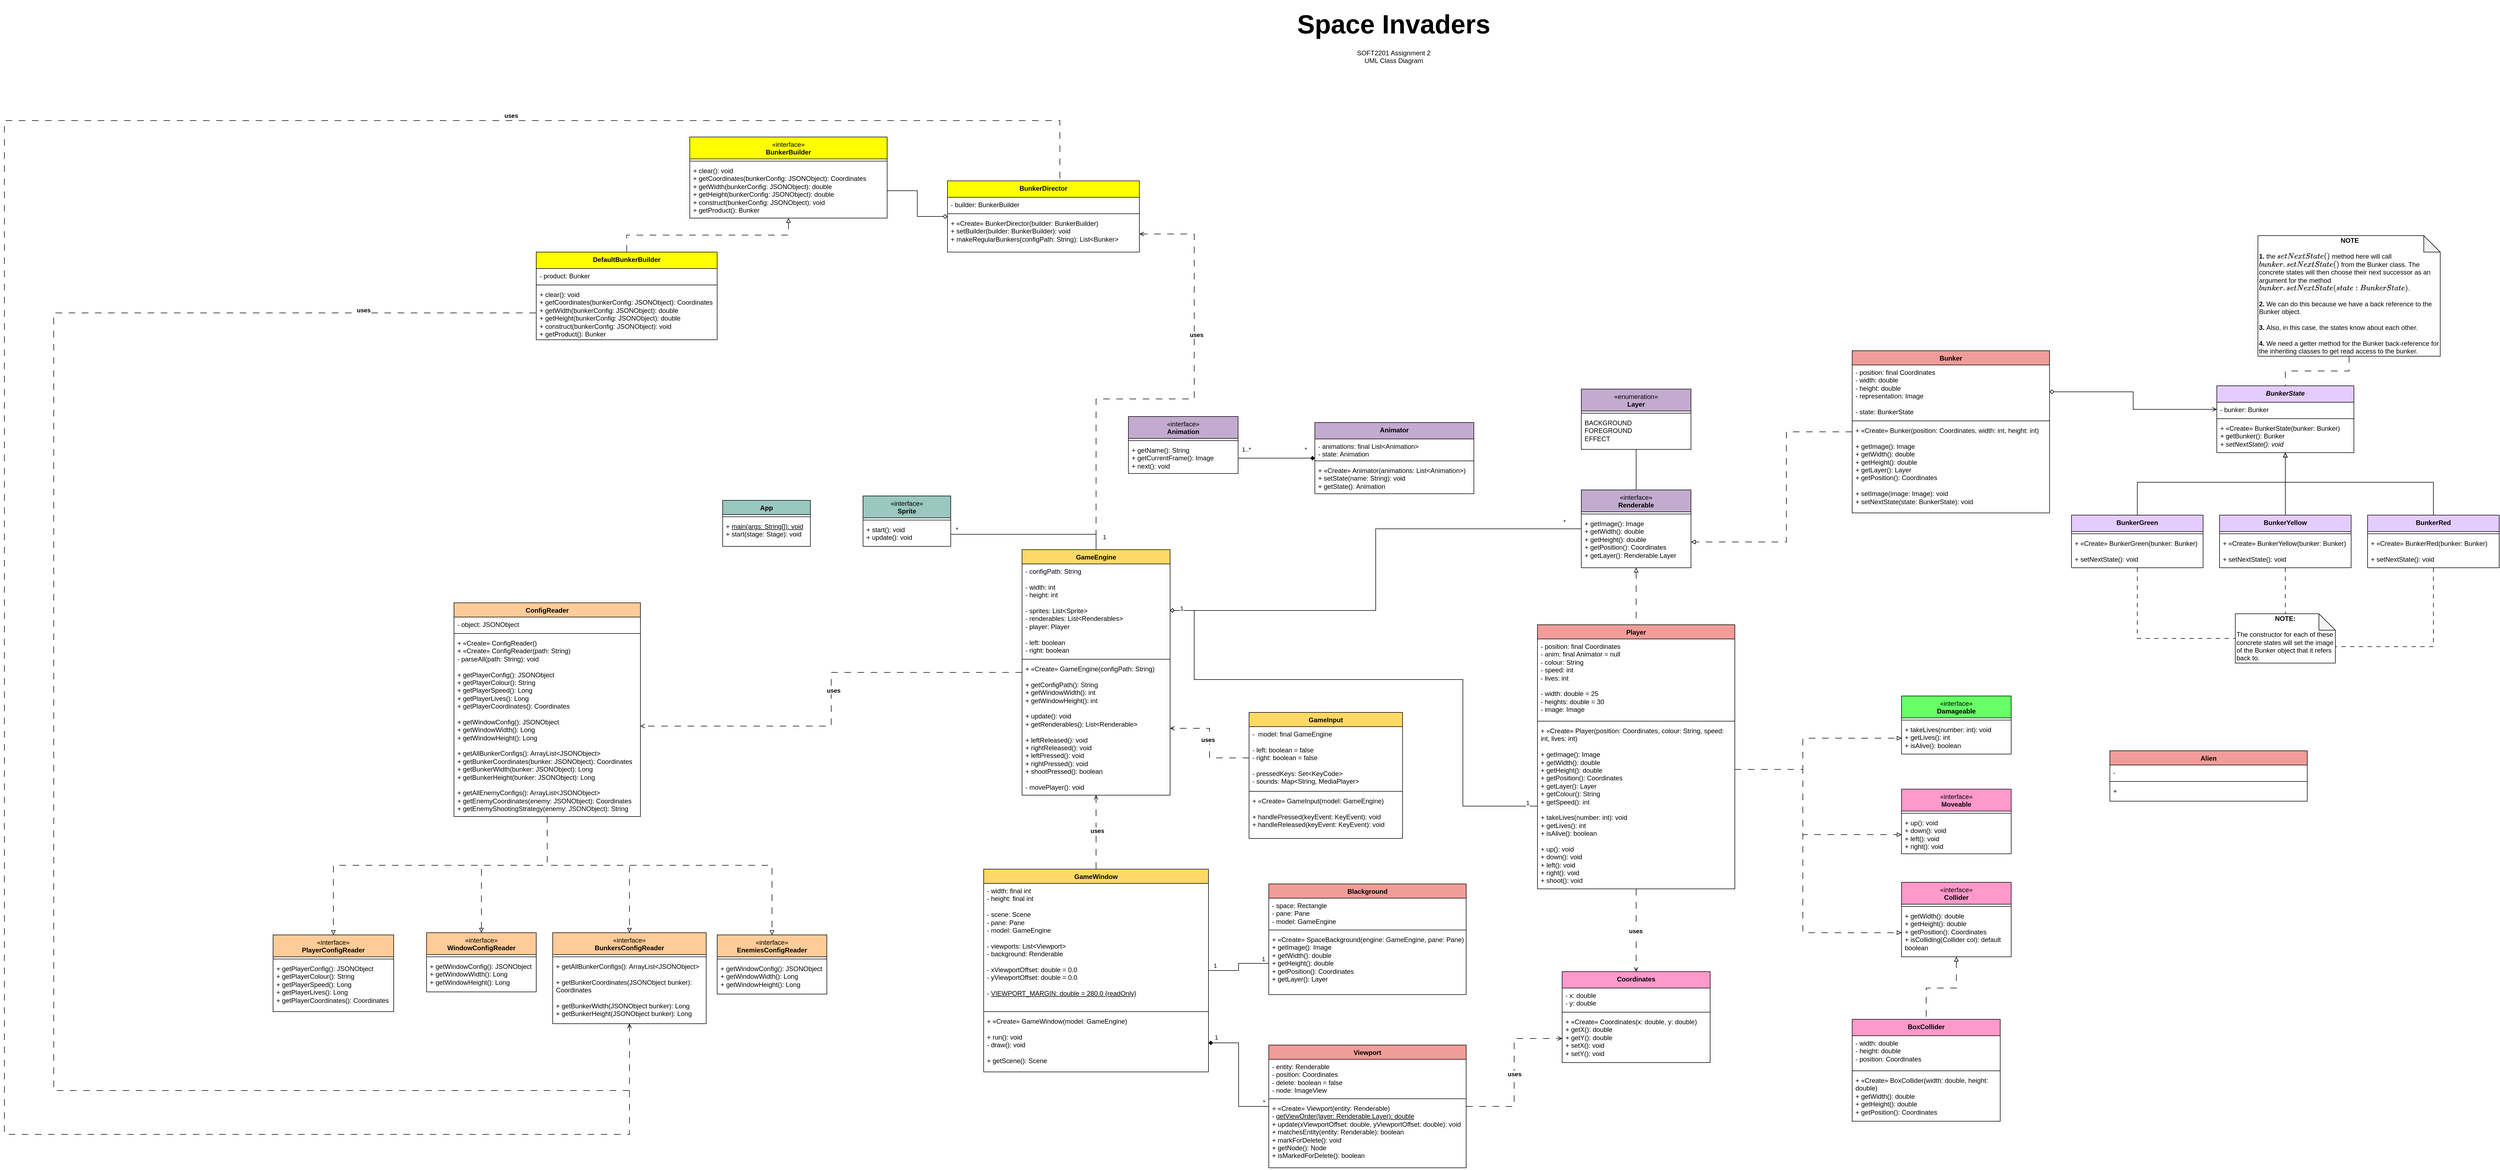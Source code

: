 <mxfile version="21.8.0" type="device">
  <diagram name="Page-1" id="EP1AOG05duhbS7P-E66I">
    <mxGraphModel dx="3884" dy="624" grid="1" gridSize="10" guides="0" tooltips="1" connect="1" arrows="1" fold="1" page="1" pageScale="1" pageWidth="827" pageHeight="1169" math="0" shadow="0">
      <root>
        <mxCell id="0" />
        <mxCell id="1" parent="0" />
        <mxCell id="a-AR0lO71mbIZnGdT4u--1" value="&lt;h1 style=&quot;&quot;&gt;&lt;font style=&quot;font-size: 48px;&quot;&gt;Space Invaders&lt;/font&gt;&lt;/h1&gt;&lt;div&gt;SOFT2201 Assignment 2&lt;/div&gt;&lt;div&gt;UML Class Diagram&lt;/div&gt;&lt;p&gt;&lt;br&gt;&lt;/p&gt;" style="text;html=1;strokeColor=none;fillColor=none;spacing=5;spacingTop=-20;whiteSpace=wrap;overflow=hidden;rounded=0;align=center;" parent="1" vertex="1">
          <mxGeometry x="169" y="20" width="490" height="120" as="geometry" />
        </mxCell>
        <mxCell id="a-AR0lO71mbIZnGdT4u--2" value="App" style="swimlane;fontStyle=1;align=center;verticalAlign=top;childLayout=stackLayout;horizontal=1;startSize=26;horizontalStack=0;resizeParent=1;resizeParentMax=0;resizeLast=0;collapsible=1;marginBottom=0;whiteSpace=wrap;html=1;fillColor=#9AC7BF;" parent="1" vertex="1">
          <mxGeometry x="-810" y="923" width="160" height="84" as="geometry" />
        </mxCell>
        <mxCell id="a-AR0lO71mbIZnGdT4u--4" value="" style="line;strokeWidth=1;fillColor=none;align=left;verticalAlign=middle;spacingTop=-1;spacingLeft=3;spacingRight=3;rotatable=0;labelPosition=right;points=[];portConstraint=eastwest;strokeColor=inherit;" parent="a-AR0lO71mbIZnGdT4u--2" vertex="1">
          <mxGeometry y="26" width="160" height="8" as="geometry" />
        </mxCell>
        <mxCell id="a-AR0lO71mbIZnGdT4u--5" value="+ &lt;u&gt;main(args: String[]): void&lt;/u&gt;&lt;br&gt;+ start(stage: Stage): void" style="text;strokeColor=none;fillColor=none;align=left;verticalAlign=top;spacingLeft=4;spacingRight=4;overflow=hidden;rotatable=0;points=[[0,0.5],[1,0.5]];portConstraint=eastwest;whiteSpace=wrap;html=1;" parent="a-AR0lO71mbIZnGdT4u--2" vertex="1">
          <mxGeometry y="34" width="160" height="50" as="geometry" />
        </mxCell>
        <mxCell id="a-AR0lO71mbIZnGdT4u--17" value="&lt;span style=&quot;font-weight: normal;&quot;&gt;«interface»&lt;/span&gt;&lt;br&gt;Sprite" style="swimlane;fontStyle=1;align=center;verticalAlign=top;childLayout=stackLayout;horizontal=1;startSize=40;horizontalStack=0;resizeParent=1;resizeParentMax=0;resizeLast=0;collapsible=1;marginBottom=0;whiteSpace=wrap;html=1;fillColor=#9AC7BF;" parent="1" vertex="1">
          <mxGeometry x="-554" y="915" width="160" height="92" as="geometry" />
        </mxCell>
        <mxCell id="a-AR0lO71mbIZnGdT4u--19" value="" style="line;strokeWidth=1;fillColor=none;align=left;verticalAlign=middle;spacingTop=-1;spacingLeft=3;spacingRight=3;rotatable=0;labelPosition=right;points=[];portConstraint=eastwest;strokeColor=inherit;" parent="a-AR0lO71mbIZnGdT4u--17" vertex="1">
          <mxGeometry y="40" width="160" height="8" as="geometry" />
        </mxCell>
        <mxCell id="a-AR0lO71mbIZnGdT4u--20" value="+ start(): void&lt;br&gt;+ update(): void" style="text;strokeColor=none;fillColor=none;align=left;verticalAlign=top;spacingLeft=4;spacingRight=4;overflow=hidden;rotatable=0;points=[[0,0.5],[1,0.5]];portConstraint=eastwest;whiteSpace=wrap;html=1;" parent="a-AR0lO71mbIZnGdT4u--17" vertex="1">
          <mxGeometry y="48" width="160" height="44" as="geometry" />
        </mxCell>
        <mxCell id="9aOEvVL7OmeXiqtgfUnT-47" style="edgeStyle=orthogonalEdgeStyle;rounded=0;orthogonalLoop=1;jettySize=auto;html=1;entryX=0.5;entryY=0;entryDx=0;entryDy=0;endArrow=none;endFill=0;dashed=1;dashPattern=12 12;startArrow=open;startFill=0;" parent="1" source="a-AR0lO71mbIZnGdT4u--21" target="a-AR0lO71mbIZnGdT4u--25" edge="1">
          <mxGeometry relative="1" as="geometry" />
        </mxCell>
        <mxCell id="9aOEvVL7OmeXiqtgfUnT-50" value="uses" style="edgeLabel;html=1;align=center;verticalAlign=middle;resizable=0;points=[];fontStyle=1" parent="9aOEvVL7OmeXiqtgfUnT-47" vertex="1" connectable="0">
          <mxGeometry x="-0.038" y="2" relative="1" as="geometry">
            <mxPoint as="offset" />
          </mxGeometry>
        </mxCell>
        <mxCell id="9aOEvVL7OmeXiqtgfUnT-57" style="edgeStyle=orthogonalEdgeStyle;rounded=0;orthogonalLoop=1;jettySize=auto;html=1;entryX=1;entryY=0.5;entryDx=0;entryDy=0;endArrow=none;endFill=0;" parent="1" source="a-AR0lO71mbIZnGdT4u--21" target="a-AR0lO71mbIZnGdT4u--20" edge="1">
          <mxGeometry relative="1" as="geometry" />
        </mxCell>
        <mxCell id="9aOEvVL7OmeXiqtgfUnT-58" value="1" style="edgeLabel;html=1;align=center;verticalAlign=middle;resizable=0;points=[];" parent="9aOEvVL7OmeXiqtgfUnT-57" vertex="1" connectable="0">
          <mxGeometry x="-0.87" y="-5" relative="1" as="geometry">
            <mxPoint x="10" y="-4" as="offset" />
          </mxGeometry>
        </mxCell>
        <mxCell id="9aOEvVL7OmeXiqtgfUnT-59" value="*" style="edgeLabel;html=1;align=center;verticalAlign=middle;resizable=0;points=[];" parent="9aOEvVL7OmeXiqtgfUnT-57" vertex="1" connectable="0">
          <mxGeometry x="0.93" y="-4" relative="1" as="geometry">
            <mxPoint y="-5" as="offset" />
          </mxGeometry>
        </mxCell>
        <mxCell id="GqJIR7_3Ax9wKfMFcQdq-8" style="edgeStyle=orthogonalEdgeStyle;rounded=0;orthogonalLoop=1;jettySize=auto;html=1;entryX=1;entryY=0.5;entryDx=0;entryDy=0;dashed=1;dashPattern=12 12;endArrow=open;endFill=0;" parent="1" source="a-AR0lO71mbIZnGdT4u--21" target="DgNzPKir5FMjPRtEU8c3-13" edge="1">
          <mxGeometry relative="1" as="geometry" />
        </mxCell>
        <mxCell id="GqJIR7_3Ax9wKfMFcQdq-9" value="&lt;b&gt;uses&lt;/b&gt;" style="edgeLabel;html=1;align=center;verticalAlign=middle;resizable=0;points=[];" parent="GqJIR7_3Ax9wKfMFcQdq-8" vertex="1" connectable="0">
          <mxGeometry x="-0.04" y="4" relative="1" as="geometry">
            <mxPoint as="offset" />
          </mxGeometry>
        </mxCell>
        <mxCell id="Ec3WxzuFujFra2aLCxMT-44" style="edgeStyle=orthogonalEdgeStyle;rounded=0;orthogonalLoop=1;jettySize=auto;html=1;entryX=1;entryY=0.5;entryDx=0;entryDy=0;endArrow=open;endFill=0;dashed=1;dashPattern=12 12;" edge="1" parent="1" source="a-AR0lO71mbIZnGdT4u--21" target="Ec3WxzuFujFra2aLCxMT-29">
          <mxGeometry relative="1" as="geometry">
            <Array as="points">
              <mxPoint x="-129" y="738" />
              <mxPoint x="50" y="738" />
              <mxPoint x="50" y="437" />
            </Array>
          </mxGeometry>
        </mxCell>
        <mxCell id="Ec3WxzuFujFra2aLCxMT-45" value="uses" style="edgeLabel;html=1;align=center;verticalAlign=middle;resizable=0;points=[];fontStyle=1" vertex="1" connectable="0" parent="Ec3WxzuFujFra2aLCxMT-44">
          <mxGeometry x="0.333" y="-4" relative="1" as="geometry">
            <mxPoint y="-1" as="offset" />
          </mxGeometry>
        </mxCell>
        <mxCell id="a-AR0lO71mbIZnGdT4u--21" value="GameEngine" style="swimlane;fontStyle=1;align=center;verticalAlign=top;childLayout=stackLayout;horizontal=1;startSize=26;horizontalStack=0;resizeParent=1;resizeParentMax=0;resizeLast=0;collapsible=1;marginBottom=0;whiteSpace=wrap;html=1;fillColor=#FFD966;" parent="1" vertex="1">
          <mxGeometry x="-264" y="1013" width="270" height="448" as="geometry" />
        </mxCell>
        <mxCell id="a-AR0lO71mbIZnGdT4u--22" value="- configPath: String&lt;br&gt;&lt;br&gt;- width: int&lt;br&gt;- height: int&lt;br&gt;&lt;br&gt;- sprites: List&amp;lt;Sprite&amp;gt;&lt;br&gt;- renderables: List&amp;lt;Renderables&amp;gt;&lt;br&gt;- player: Player&lt;br&gt;&lt;br&gt;- left: boolean&lt;br&gt;- right: boolean" style="text;strokeColor=none;fillColor=none;align=left;verticalAlign=top;spacingLeft=4;spacingRight=4;overflow=hidden;rotatable=0;points=[[0,0.5],[1,0.5]];portConstraint=eastwest;whiteSpace=wrap;html=1;" parent="a-AR0lO71mbIZnGdT4u--21" vertex="1">
          <mxGeometry y="26" width="270" height="170" as="geometry" />
        </mxCell>
        <mxCell id="a-AR0lO71mbIZnGdT4u--23" value="" style="line;strokeWidth=1;fillColor=none;align=left;verticalAlign=middle;spacingTop=-1;spacingLeft=3;spacingRight=3;rotatable=0;labelPosition=right;points=[];portConstraint=eastwest;strokeColor=inherit;" parent="a-AR0lO71mbIZnGdT4u--21" vertex="1">
          <mxGeometry y="196" width="270" height="8" as="geometry" />
        </mxCell>
        <mxCell id="a-AR0lO71mbIZnGdT4u--24" value="+&amp;nbsp;«Create» GameEngine(configPath: String)&lt;br&gt;&lt;br&gt;+ getConfigPath(): String&lt;br&gt;+ getWindowWidth(): int&lt;br&gt;+ getWindowHeight(): int&lt;br&gt;&lt;br&gt;+ update(): void&lt;br&gt;+ getRenderables(): List&amp;lt;Renderable&amp;gt;&lt;br&gt;&lt;br&gt;+ leftReleased(): void&lt;br&gt;+ rightReleased(): void&lt;br&gt;+ leftPressed(): void&lt;br&gt;+ rightPressed(): void&lt;br&gt;+ shootPressed(): boolean&lt;br&gt;&lt;br&gt;- movePlayer(): void" style="text;strokeColor=none;fillColor=none;align=left;verticalAlign=top;spacingLeft=4;spacingRight=4;overflow=hidden;rotatable=0;points=[[0,0.5],[1,0.5]];portConstraint=eastwest;whiteSpace=wrap;html=1;" parent="a-AR0lO71mbIZnGdT4u--21" vertex="1">
          <mxGeometry y="204" width="270" height="244" as="geometry" />
        </mxCell>
        <mxCell id="9aOEvVL7OmeXiqtgfUnT-51" style="edgeStyle=orthogonalEdgeStyle;rounded=0;orthogonalLoop=1;jettySize=auto;html=1;entryX=0;entryY=0.5;entryDx=0;entryDy=0;endArrow=none;endFill=0;" parent="1" source="a-AR0lO71mbIZnGdT4u--25" target="9aOEvVL7OmeXiqtgfUnT-4" edge="1">
          <mxGeometry relative="1" as="geometry" />
        </mxCell>
        <mxCell id="9aOEvVL7OmeXiqtgfUnT-52" value="1" style="edgeLabel;html=1;align=center;verticalAlign=middle;resizable=0;points=[];" parent="9aOEvVL7OmeXiqtgfUnT-51" vertex="1" connectable="0">
          <mxGeometry x="0.921" y="1" relative="1" as="geometry">
            <mxPoint x="-5" y="-7" as="offset" />
          </mxGeometry>
        </mxCell>
        <mxCell id="9aOEvVL7OmeXiqtgfUnT-53" value="1" style="edgeLabel;html=1;align=center;verticalAlign=middle;resizable=0;points=[];" parent="9aOEvVL7OmeXiqtgfUnT-51" vertex="1" connectable="0">
          <mxGeometry x="-0.931" y="-1" relative="1" as="geometry">
            <mxPoint x="8" y="-10" as="offset" />
          </mxGeometry>
        </mxCell>
        <mxCell id="a-AR0lO71mbIZnGdT4u--25" value="GameWindow" style="swimlane;fontStyle=1;align=center;verticalAlign=top;childLayout=stackLayout;horizontal=1;startSize=26;horizontalStack=0;resizeParent=1;resizeParentMax=0;resizeLast=0;collapsible=1;marginBottom=0;whiteSpace=wrap;html=1;fillColor=#FFD966;" parent="1" vertex="1">
          <mxGeometry x="-334" y="1596" width="410" height="370" as="geometry" />
        </mxCell>
        <mxCell id="a-AR0lO71mbIZnGdT4u--26" value="- width: final int&amp;nbsp;&lt;br&gt;- height: final int&amp;nbsp;&lt;br&gt;&lt;br&gt;- scene: Scene&lt;br&gt;- pane: Pane&lt;br&gt;- model: GameEngine&lt;br&gt;&lt;br&gt;- viewports: List&amp;lt;Viewport&amp;gt;&lt;br&gt;- background: Renderable&lt;br&gt;&lt;br&gt;- xViewportOffset: double = 0.0&lt;br&gt;- yViewportOffset: double = 0.0&lt;br&gt;&lt;br&gt;- &lt;u&gt;VIEWPORT_MARGIN: double = 280.0 {readOnly}&lt;/u&gt;" style="text;strokeColor=none;fillColor=none;align=left;verticalAlign=top;spacingLeft=4;spacingRight=4;overflow=hidden;rotatable=0;points=[[0,0.5],[1,0.5]];portConstraint=eastwest;whiteSpace=wrap;html=1;" parent="a-AR0lO71mbIZnGdT4u--25" vertex="1">
          <mxGeometry y="26" width="410" height="230" as="geometry" />
        </mxCell>
        <mxCell id="a-AR0lO71mbIZnGdT4u--27" value="" style="line;strokeWidth=1;fillColor=none;align=left;verticalAlign=middle;spacingTop=-1;spacingLeft=3;spacingRight=3;rotatable=0;labelPosition=right;points=[];portConstraint=eastwest;strokeColor=inherit;" parent="a-AR0lO71mbIZnGdT4u--25" vertex="1">
          <mxGeometry y="256" width="410" height="8" as="geometry" />
        </mxCell>
        <mxCell id="a-AR0lO71mbIZnGdT4u--28" value="+&amp;nbsp;«Create» GameWindow(model: GameEngine)&lt;br&gt;&lt;br&gt;+ run(): void&lt;br&gt;- draw(): void&lt;br&gt;&lt;br&gt;+ getScene(): Scene" style="text;strokeColor=none;fillColor=none;align=left;verticalAlign=top;spacingLeft=4;spacingRight=4;overflow=hidden;rotatable=0;points=[[0,0.5],[1,0.5]];portConstraint=eastwest;whiteSpace=wrap;html=1;" parent="a-AR0lO71mbIZnGdT4u--25" vertex="1">
          <mxGeometry y="264" width="410" height="106" as="geometry" />
        </mxCell>
        <mxCell id="a-AR0lO71mbIZnGdT4u--33" value="GameInput" style="swimlane;fontStyle=1;align=center;verticalAlign=top;childLayout=stackLayout;horizontal=1;startSize=26;horizontalStack=0;resizeParent=1;resizeParentMax=0;resizeLast=0;collapsible=1;marginBottom=0;whiteSpace=wrap;html=1;fillColor=#FFD966;" parent="1" vertex="1">
          <mxGeometry x="150" y="1310" width="280" height="230" as="geometry" />
        </mxCell>
        <mxCell id="a-AR0lO71mbIZnGdT4u--34" value="-&amp;nbsp; model: final GameEngine&lt;br&gt;&lt;br&gt;- left: boolean = false&lt;br&gt;- right: boolean = false&lt;br&gt;&lt;br&gt;- pressedKeys: Set&amp;lt;KeyCode&amp;gt;&lt;br&gt;- sounds: Map&amp;lt;String, MediaPlayer&amp;gt;" style="text;strokeColor=none;fillColor=none;align=left;verticalAlign=top;spacingLeft=4;spacingRight=4;overflow=hidden;rotatable=0;points=[[0,0.5],[1,0.5]];portConstraint=eastwest;whiteSpace=wrap;html=1;" parent="a-AR0lO71mbIZnGdT4u--33" vertex="1">
          <mxGeometry y="26" width="280" height="114" as="geometry" />
        </mxCell>
        <mxCell id="a-AR0lO71mbIZnGdT4u--35" value="" style="line;strokeWidth=1;fillColor=none;align=left;verticalAlign=middle;spacingTop=-1;spacingLeft=3;spacingRight=3;rotatable=0;labelPosition=right;points=[];portConstraint=eastwest;strokeColor=inherit;" parent="a-AR0lO71mbIZnGdT4u--33" vertex="1">
          <mxGeometry y="140" width="280" height="8" as="geometry" />
        </mxCell>
        <mxCell id="a-AR0lO71mbIZnGdT4u--36" value="+&amp;nbsp;«Create» GameInput(model: GameEngine)&lt;br&gt;&lt;br&gt;+ handlePressed(keyEvent: KeyEvent): void&lt;br&gt;+ handleReleased(keyEvent: KeyEvent): void" style="text;strokeColor=none;fillColor=none;align=left;verticalAlign=top;spacingLeft=4;spacingRight=4;overflow=hidden;rotatable=0;points=[[0,0.5],[1,0.5]];portConstraint=eastwest;whiteSpace=wrap;html=1;" parent="a-AR0lO71mbIZnGdT4u--33" vertex="1">
          <mxGeometry y="148" width="280" height="82" as="geometry" />
        </mxCell>
        <mxCell id="9aOEvVL7OmeXiqtgfUnT-44" style="edgeStyle=orthogonalEdgeStyle;rounded=0;orthogonalLoop=1;jettySize=auto;html=1;entryX=0;entryY=0.5;entryDx=0;entryDy=0;endArrow=open;endFill=0;dashed=1;dashPattern=12 12;" parent="1" source="szt7YDM3cIVuDofjxkfF-2" target="9aOEvVL7OmeXiqtgfUnT-33" edge="1">
          <mxGeometry relative="1" as="geometry" />
        </mxCell>
        <mxCell id="9aOEvVL7OmeXiqtgfUnT-46" value="uses" style="edgeLabel;html=1;align=center;verticalAlign=middle;resizable=0;points=[];fontStyle=1" parent="9aOEvVL7OmeXiqtgfUnT-44" vertex="1" connectable="0">
          <mxGeometry x="-0.019" y="1" relative="1" as="geometry">
            <mxPoint x="1" as="offset" />
          </mxGeometry>
        </mxCell>
        <mxCell id="9aOEvVL7OmeXiqtgfUnT-54" style="edgeStyle=orthogonalEdgeStyle;rounded=0;orthogonalLoop=1;jettySize=auto;html=1;entryX=1;entryY=0.5;entryDx=0;entryDy=0;endArrow=diamond;endFill=1;startArrow=none;startFill=0;" parent="1" source="szt7YDM3cIVuDofjxkfF-2" target="a-AR0lO71mbIZnGdT4u--28" edge="1">
          <mxGeometry relative="1" as="geometry" />
        </mxCell>
        <mxCell id="9aOEvVL7OmeXiqtgfUnT-55" value="*" style="edgeLabel;html=1;align=center;verticalAlign=middle;resizable=0;points=[];" parent="9aOEvVL7OmeXiqtgfUnT-54" vertex="1" connectable="0">
          <mxGeometry x="-0.867" y="-5" relative="1" as="geometry">
            <mxPoint x="6" y="-3" as="offset" />
          </mxGeometry>
        </mxCell>
        <mxCell id="9aOEvVL7OmeXiqtgfUnT-56" value="1" style="edgeLabel;html=1;align=center;verticalAlign=middle;resizable=0;points=[];" parent="9aOEvVL7OmeXiqtgfUnT-54" vertex="1" connectable="0">
          <mxGeometry x="0.881" y="-6" relative="1" as="geometry">
            <mxPoint y="-4" as="offset" />
          </mxGeometry>
        </mxCell>
        <mxCell id="szt7YDM3cIVuDofjxkfF-2" value="Viewport" style="swimlane;fontStyle=1;align=center;verticalAlign=top;childLayout=stackLayout;horizontal=1;startSize=26;horizontalStack=0;resizeParent=1;resizeParentMax=0;resizeLast=0;collapsible=1;marginBottom=0;whiteSpace=wrap;html=1;fillColor=#F19C99;" parent="1" vertex="1">
          <mxGeometry x="186" y="1917" width="360" height="224" as="geometry" />
        </mxCell>
        <mxCell id="szt7YDM3cIVuDofjxkfF-3" value="- entity: Renderable&lt;br&gt;- position: Coordinates&lt;br&gt;- delete: boolean = false&lt;br&gt;- node: ImageView" style="text;strokeColor=none;fillColor=none;align=left;verticalAlign=top;spacingLeft=4;spacingRight=4;overflow=hidden;rotatable=0;points=[[0,0.5],[1,0.5]];portConstraint=eastwest;whiteSpace=wrap;html=1;" parent="szt7YDM3cIVuDofjxkfF-2" vertex="1">
          <mxGeometry y="26" width="360" height="68" as="geometry" />
        </mxCell>
        <mxCell id="szt7YDM3cIVuDofjxkfF-4" value="" style="line;strokeWidth=1;fillColor=none;align=left;verticalAlign=middle;spacingTop=-1;spacingLeft=3;spacingRight=3;rotatable=0;labelPosition=right;points=[];portConstraint=eastwest;strokeColor=inherit;" parent="szt7YDM3cIVuDofjxkfF-2" vertex="1">
          <mxGeometry y="94" width="360" height="8" as="geometry" />
        </mxCell>
        <mxCell id="szt7YDM3cIVuDofjxkfF-5" value="+ «Create» Viewport(entity: Renderable)&lt;br&gt;- &lt;u&gt;getViewOrder(layer: Renderable.Layer): double&lt;br&gt;&lt;/u&gt;+ update(xViewportOffset: double, yViewportOffset: double): void&lt;br&gt;+ matchesEntity(entity: Renderable): boolean&lt;br&gt;+ markForDelete(): void&lt;br&gt;+ getNode(): Node&lt;br&gt;+ isMarkedForDelete(): boolean" style="text;strokeColor=none;fillColor=none;align=left;verticalAlign=top;spacingLeft=4;spacingRight=4;overflow=hidden;rotatable=0;points=[[0,0.5],[1,0.5]];portConstraint=eastwest;whiteSpace=wrap;html=1;" parent="szt7YDM3cIVuDofjxkfF-2" vertex="1">
          <mxGeometry y="102" width="360" height="122" as="geometry" />
        </mxCell>
        <mxCell id="9aOEvVL7OmeXiqtgfUnT-1" value="Blackground" style="swimlane;fontStyle=1;align=center;verticalAlign=top;childLayout=stackLayout;horizontal=1;startSize=26;horizontalStack=0;resizeParent=1;resizeParentMax=0;resizeLast=0;collapsible=1;marginBottom=0;whiteSpace=wrap;html=1;fillColor=#F19C99;" parent="1" vertex="1">
          <mxGeometry x="186" y="1623" width="360" height="202" as="geometry" />
        </mxCell>
        <mxCell id="9aOEvVL7OmeXiqtgfUnT-2" value="- space: Rectangle&lt;br&gt;- pane: Pane&lt;br&gt;- model: GameEngine" style="text;strokeColor=none;fillColor=none;align=left;verticalAlign=top;spacingLeft=4;spacingRight=4;overflow=hidden;rotatable=0;points=[[0,0.5],[1,0.5]];portConstraint=eastwest;whiteSpace=wrap;html=1;" parent="9aOEvVL7OmeXiqtgfUnT-1" vertex="1">
          <mxGeometry y="26" width="360" height="54" as="geometry" />
        </mxCell>
        <mxCell id="9aOEvVL7OmeXiqtgfUnT-3" value="" style="line;strokeWidth=1;fillColor=none;align=left;verticalAlign=middle;spacingTop=-1;spacingLeft=3;spacingRight=3;rotatable=0;labelPosition=right;points=[];portConstraint=eastwest;strokeColor=inherit;" parent="9aOEvVL7OmeXiqtgfUnT-1" vertex="1">
          <mxGeometry y="80" width="360" height="8" as="geometry" />
        </mxCell>
        <mxCell id="9aOEvVL7OmeXiqtgfUnT-4" value="+ «Create» SpaceBackground(engine: GameEngine, pane: Pane)&lt;br&gt;+ getImage(): Image&lt;br&gt;+ getWidth(): double&lt;br&gt;+ getHeight(): double&lt;br&gt;+ getPosition(): Coordinates&lt;br&gt;+ getLayer(): Layer" style="text;strokeColor=none;fillColor=none;align=left;verticalAlign=top;spacingLeft=4;spacingRight=4;overflow=hidden;rotatable=0;points=[[0,0.5],[1,0.5]];portConstraint=eastwest;whiteSpace=wrap;html=1;" parent="9aOEvVL7OmeXiqtgfUnT-1" vertex="1">
          <mxGeometry y="88" width="360" height="114" as="geometry" />
        </mxCell>
        <mxCell id="9aOEvVL7OmeXiqtgfUnT-24" style="edgeStyle=orthogonalEdgeStyle;rounded=0;orthogonalLoop=1;jettySize=auto;html=1;entryX=0;entryY=0.5;entryDx=0;entryDy=0;endArrow=block;endFill=0;dashed=1;dashPattern=12 12;" parent="1" source="9aOEvVL7OmeXiqtgfUnT-6" target="9aOEvVL7OmeXiqtgfUnT-18" edge="1">
          <mxGeometry relative="1" as="geometry">
            <Array as="points">
              <mxPoint x="1160" y="1414" />
              <mxPoint x="1160" y="1357" />
            </Array>
          </mxGeometry>
        </mxCell>
        <mxCell id="9aOEvVL7OmeXiqtgfUnT-26" style="edgeStyle=orthogonalEdgeStyle;rounded=0;orthogonalLoop=1;jettySize=auto;html=1;entryX=0;entryY=0.5;entryDx=0;entryDy=0;endArrow=block;endFill=0;dashed=1;dashPattern=12 12;" parent="1" source="9aOEvVL7OmeXiqtgfUnT-6" target="9aOEvVL7OmeXiqtgfUnT-21" edge="1">
          <mxGeometry relative="1" as="geometry">
            <Array as="points">
              <mxPoint x="1160" y="1414" />
              <mxPoint x="1160" y="1533" />
            </Array>
          </mxGeometry>
        </mxCell>
        <mxCell id="9aOEvVL7OmeXiqtgfUnT-42" style="edgeStyle=orthogonalEdgeStyle;rounded=0;orthogonalLoop=1;jettySize=auto;html=1;entryX=0.5;entryY=0;entryDx=0;entryDy=0;endArrow=open;endFill=0;dashed=1;dashPattern=12 12;" parent="1" source="9aOEvVL7OmeXiqtgfUnT-6" target="9aOEvVL7OmeXiqtgfUnT-31" edge="1">
          <mxGeometry relative="1" as="geometry" />
        </mxCell>
        <mxCell id="9aOEvVL7OmeXiqtgfUnT-43" value="uses" style="edgeLabel;html=1;align=center;verticalAlign=middle;resizable=0;points=[];fontStyle=1" parent="9aOEvVL7OmeXiqtgfUnT-42" vertex="1" connectable="0">
          <mxGeometry x="0.01" y="-1" relative="1" as="geometry">
            <mxPoint as="offset" />
          </mxGeometry>
        </mxCell>
        <mxCell id="GqJIR7_3Ax9wKfMFcQdq-3" style="edgeStyle=orthogonalEdgeStyle;rounded=0;orthogonalLoop=1;jettySize=auto;html=1;entryX=0;entryY=0.5;entryDx=0;entryDy=0;dashed=1;dashPattern=12 12;endArrow=block;endFill=0;" parent="1" source="9aOEvVL7OmeXiqtgfUnT-6" target="9aOEvVL7OmeXiqtgfUnT-29" edge="1">
          <mxGeometry relative="1" as="geometry">
            <Array as="points">
              <mxPoint x="1160" y="1414" />
              <mxPoint x="1160" y="1712" />
            </Array>
          </mxGeometry>
        </mxCell>
        <mxCell id="9aOEvVL7OmeXiqtgfUnT-6" value="Player" style="swimlane;fontStyle=1;align=center;verticalAlign=top;childLayout=stackLayout;horizontal=1;startSize=26;horizontalStack=0;resizeParent=1;resizeParentMax=0;resizeLast=0;collapsible=1;marginBottom=0;whiteSpace=wrap;html=1;fillColor=#F19C99;" parent="1" vertex="1">
          <mxGeometry x="676" y="1150" width="360" height="482" as="geometry" />
        </mxCell>
        <mxCell id="9aOEvVL7OmeXiqtgfUnT-7" value="- position: final Coordinates&lt;br&gt;- anim: final Animator = null&lt;br&gt;- colour: String&lt;br&gt;- speed: int&lt;br&gt;- lives: int&lt;br&gt;&lt;br&gt;- width: double = 25&lt;br&gt;- heights: double = 30&lt;br&gt;- image: Image" style="text;strokeColor=none;fillColor=none;align=left;verticalAlign=top;spacingLeft=4;spacingRight=4;overflow=hidden;rotatable=0;points=[[0,0.5],[1,0.5]];portConstraint=eastwest;whiteSpace=wrap;html=1;" parent="9aOEvVL7OmeXiqtgfUnT-6" vertex="1">
          <mxGeometry y="26" width="360" height="146" as="geometry" />
        </mxCell>
        <mxCell id="9aOEvVL7OmeXiqtgfUnT-8" value="" style="line;strokeWidth=1;fillColor=none;align=left;verticalAlign=middle;spacingTop=-1;spacingLeft=3;spacingRight=3;rotatable=0;labelPosition=right;points=[];portConstraint=eastwest;strokeColor=inherit;" parent="9aOEvVL7OmeXiqtgfUnT-6" vertex="1">
          <mxGeometry y="172" width="360" height="8" as="geometry" />
        </mxCell>
        <mxCell id="9aOEvVL7OmeXiqtgfUnT-9" value="+ «Create» Player(position: Coordinates, colour: String, speed: int, lives: int)&lt;br&gt;&lt;br&gt;+ getImage(): Image&lt;br style=&quot;border-color: var(--border-color);&quot;&gt;+ getWidth(): double&lt;br style=&quot;border-color: var(--border-color);&quot;&gt;+ getHeight(): double&lt;br style=&quot;border-color: var(--border-color);&quot;&gt;+ getPosition(): Coordinates&lt;br style=&quot;border-color: var(--border-color);&quot;&gt;+ getLayer(): Layer&lt;br&gt;+ getColour(): String&lt;br&gt;+ getSpeed(): int&lt;br&gt;&lt;br&gt;+ takeLives(number: int): void&lt;br&gt;+ getLives(): int&lt;br&gt;+ isAlive(): boolean&lt;br&gt;&lt;br&gt;+ up(): void&lt;br&gt;+ down(): void&lt;br&gt;+ left(): void&lt;br&gt;+ right(): void&lt;br&gt;+ shoot(): void" style="text;strokeColor=none;fillColor=none;align=left;verticalAlign=top;spacingLeft=4;spacingRight=4;overflow=hidden;rotatable=0;points=[[0,0.5],[1,0.5]];portConstraint=eastwest;whiteSpace=wrap;html=1;" parent="9aOEvVL7OmeXiqtgfUnT-6" vertex="1">
          <mxGeometry y="180" width="360" height="302" as="geometry" />
        </mxCell>
        <mxCell id="9aOEvVL7OmeXiqtgfUnT-15" value="&lt;span style=&quot;font-weight: normal;&quot;&gt;«interface»&lt;/span&gt;&lt;br style=&quot;border-color: var(--border-color); font-weight: 400;&quot;&gt;Damageable" style="swimlane;fontStyle=1;align=center;verticalAlign=top;childLayout=stackLayout;horizontal=1;startSize=40;horizontalStack=0;resizeParent=1;resizeParentMax=0;resizeLast=0;collapsible=1;marginBottom=0;whiteSpace=wrap;html=1;fillColor=#66FF66;" parent="1" vertex="1">
          <mxGeometry x="1340" y="1280" width="200" height="106" as="geometry" />
        </mxCell>
        <mxCell id="9aOEvVL7OmeXiqtgfUnT-17" value="" style="line;strokeWidth=1;fillColor=none;align=left;verticalAlign=middle;spacingTop=-1;spacingLeft=3;spacingRight=3;rotatable=0;labelPosition=right;points=[];portConstraint=eastwest;strokeColor=inherit;" parent="9aOEvVL7OmeXiqtgfUnT-15" vertex="1">
          <mxGeometry y="40" width="200" height="8" as="geometry" />
        </mxCell>
        <mxCell id="9aOEvVL7OmeXiqtgfUnT-18" value="+ takeLives(number: int): void&lt;br style=&quot;border-color: var(--border-color);&quot;&gt;+ getLives(): int&lt;br style=&quot;border-color: var(--border-color);&quot;&gt;+ isAlive(): boolean" style="text;strokeColor=none;fillColor=none;align=left;verticalAlign=top;spacingLeft=4;spacingRight=4;overflow=hidden;rotatable=0;points=[[0,0.5],[1,0.5]];portConstraint=eastwest;whiteSpace=wrap;html=1;" parent="9aOEvVL7OmeXiqtgfUnT-15" vertex="1">
          <mxGeometry y="48" width="200" height="58" as="geometry" />
        </mxCell>
        <mxCell id="9aOEvVL7OmeXiqtgfUnT-41" style="edgeStyle=orthogonalEdgeStyle;rounded=0;orthogonalLoop=1;jettySize=auto;html=1;entryX=0.5;entryY=0;entryDx=0;entryDy=0;dashed=1;dashPattern=12 12;endArrow=none;endFill=0;startArrow=block;startFill=0;" parent="1" source="9aOEvVL7OmeXiqtgfUnT-27" target="9aOEvVL7OmeXiqtgfUnT-36" edge="1">
          <mxGeometry relative="1" as="geometry" />
        </mxCell>
        <mxCell id="9aOEvVL7OmeXiqtgfUnT-27" value="&lt;span style=&quot;font-weight: normal;&quot;&gt;«interface»&lt;/span&gt;&lt;br style=&quot;border-color: var(--border-color); font-weight: 400;&quot;&gt;Collider" style="swimlane;fontStyle=1;align=center;verticalAlign=top;childLayout=stackLayout;horizontal=1;startSize=40;horizontalStack=0;resizeParent=1;resizeParentMax=0;resizeLast=0;collapsible=1;marginBottom=0;whiteSpace=wrap;html=1;fillColor=#FF99CC;" parent="1" vertex="1">
          <mxGeometry x="1340" y="1620" width="200" height="136" as="geometry" />
        </mxCell>
        <mxCell id="9aOEvVL7OmeXiqtgfUnT-28" value="" style="line;strokeWidth=1;fillColor=none;align=left;verticalAlign=middle;spacingTop=-1;spacingLeft=3;spacingRight=3;rotatable=0;labelPosition=right;points=[];portConstraint=eastwest;strokeColor=inherit;" parent="9aOEvVL7OmeXiqtgfUnT-27" vertex="1">
          <mxGeometry y="40" width="200" height="8" as="geometry" />
        </mxCell>
        <mxCell id="9aOEvVL7OmeXiqtgfUnT-29" value="+ getWidth(): double&lt;br&gt;+ getHeight(): double&lt;br&gt;+ getPosition(): Coordinates&lt;br&gt;+ isColliding(Collider col): default boolean" style="text;strokeColor=none;fillColor=none;align=left;verticalAlign=top;spacingLeft=4;spacingRight=4;overflow=hidden;rotatable=0;points=[[0,0.5],[1,0.5]];portConstraint=eastwest;whiteSpace=wrap;html=1;" parent="9aOEvVL7OmeXiqtgfUnT-27" vertex="1">
          <mxGeometry y="48" width="200" height="88" as="geometry" />
        </mxCell>
        <mxCell id="9aOEvVL7OmeXiqtgfUnT-31" value="Coordinates" style="swimlane;fontStyle=1;align=center;verticalAlign=top;childLayout=stackLayout;horizontal=1;startSize=30;horizontalStack=0;resizeParent=1;resizeParentMax=0;resizeLast=0;collapsible=1;marginBottom=0;whiteSpace=wrap;html=1;fillColor=#FF99CC;" parent="1" vertex="1">
          <mxGeometry x="721" y="1783" width="270" height="166" as="geometry" />
        </mxCell>
        <mxCell id="9aOEvVL7OmeXiqtgfUnT-45" value="- x: double&lt;br&gt;- y: double" style="text;strokeColor=none;fillColor=none;align=left;verticalAlign=top;spacingLeft=4;spacingRight=4;overflow=hidden;rotatable=0;points=[[0,0.5],[1,0.5]];portConstraint=eastwest;whiteSpace=wrap;html=1;" parent="9aOEvVL7OmeXiqtgfUnT-31" vertex="1">
          <mxGeometry y="30" width="270" height="40" as="geometry" />
        </mxCell>
        <mxCell id="9aOEvVL7OmeXiqtgfUnT-32" value="" style="line;strokeWidth=1;fillColor=none;align=left;verticalAlign=middle;spacingTop=-1;spacingLeft=3;spacingRight=3;rotatable=0;labelPosition=right;points=[];portConstraint=eastwest;strokeColor=inherit;" parent="9aOEvVL7OmeXiqtgfUnT-31" vertex="1">
          <mxGeometry y="70" width="270" height="8" as="geometry" />
        </mxCell>
        <mxCell id="9aOEvVL7OmeXiqtgfUnT-33" value="+ «Create» Coordinates(x: double, y: double)&lt;br&gt;+ getX(): double&lt;br&gt;+ getY(): double&lt;br&gt;+ setX(): void&lt;br&gt;+ setY(): void" style="text;strokeColor=none;fillColor=none;align=left;verticalAlign=top;spacingLeft=4;spacingRight=4;overflow=hidden;rotatable=0;points=[[0,0.5],[1,0.5]];portConstraint=eastwest;whiteSpace=wrap;html=1;" parent="9aOEvVL7OmeXiqtgfUnT-31" vertex="1">
          <mxGeometry y="78" width="270" height="88" as="geometry" />
        </mxCell>
        <mxCell id="9aOEvVL7OmeXiqtgfUnT-36" value="BoxCollider" style="swimlane;fontStyle=1;align=center;verticalAlign=top;childLayout=stackLayout;horizontal=1;startSize=30;horizontalStack=0;resizeParent=1;resizeParentMax=0;resizeLast=0;collapsible=1;marginBottom=0;whiteSpace=wrap;html=1;fillColor=#FF99CC;" parent="1" vertex="1">
          <mxGeometry x="1250" y="1870" width="270" height="186" as="geometry" />
        </mxCell>
        <mxCell id="9aOEvVL7OmeXiqtgfUnT-39" value="- width: double&lt;br&gt;- height: double&lt;br&gt;- position: Coordinates" style="text;strokeColor=none;fillColor=none;align=left;verticalAlign=top;spacingLeft=4;spacingRight=4;overflow=hidden;rotatable=0;points=[[0,0.5],[1,0.5]];portConstraint=eastwest;whiteSpace=wrap;html=1;" parent="9aOEvVL7OmeXiqtgfUnT-36" vertex="1">
          <mxGeometry y="30" width="270" height="60" as="geometry" />
        </mxCell>
        <mxCell id="9aOEvVL7OmeXiqtgfUnT-37" value="" style="line;strokeWidth=1;fillColor=none;align=left;verticalAlign=middle;spacingTop=-1;spacingLeft=3;spacingRight=3;rotatable=0;labelPosition=right;points=[];portConstraint=eastwest;strokeColor=inherit;" parent="9aOEvVL7OmeXiqtgfUnT-36" vertex="1">
          <mxGeometry y="90" width="270" height="8" as="geometry" />
        </mxCell>
        <mxCell id="9aOEvVL7OmeXiqtgfUnT-38" value="+ «Create» BoxCollider(width: double, height: double)&lt;br&gt;+ getWidth(): double&lt;br&gt;+ getHeight(): double&lt;br&gt;+ getPosition(): Coordinates" style="text;strokeColor=none;fillColor=none;align=left;verticalAlign=top;spacingLeft=4;spacingRight=4;overflow=hidden;rotatable=0;points=[[0,0.5],[1,0.5]];portConstraint=eastwest;whiteSpace=wrap;html=1;" parent="9aOEvVL7OmeXiqtgfUnT-36" vertex="1">
          <mxGeometry y="98" width="270" height="88" as="geometry" />
        </mxCell>
        <mxCell id="9aOEvVL7OmeXiqtgfUnT-48" style="edgeStyle=orthogonalEdgeStyle;rounded=0;orthogonalLoop=1;jettySize=auto;html=1;entryX=1;entryY=0.5;entryDx=0;entryDy=0;endArrow=open;endFill=0;dashed=1;dashPattern=12 12;" parent="1" source="a-AR0lO71mbIZnGdT4u--34" target="a-AR0lO71mbIZnGdT4u--24" edge="1">
          <mxGeometry relative="1" as="geometry" />
        </mxCell>
        <mxCell id="9aOEvVL7OmeXiqtgfUnT-49" value="uses" style="edgeLabel;html=1;align=center;verticalAlign=middle;resizable=0;points=[];fontStyle=1" parent="9aOEvVL7OmeXiqtgfUnT-48" vertex="1" connectable="0">
          <mxGeometry x="0.068" y="2" relative="1" as="geometry">
            <mxPoint x="-1" as="offset" />
          </mxGeometry>
        </mxCell>
        <mxCell id="9aOEvVL7OmeXiqtgfUnT-19" value="&lt;span style=&quot;font-weight: normal;&quot;&gt;«interface»&lt;/span&gt;&lt;br style=&quot;border-color: var(--border-color); font-weight: 400;&quot;&gt;Moveable" style="swimlane;fontStyle=1;align=center;verticalAlign=top;childLayout=stackLayout;horizontal=1;startSize=40;horizontalStack=0;resizeParent=1;resizeParentMax=0;resizeLast=0;collapsible=1;marginBottom=0;whiteSpace=wrap;html=1;fillColor=#FF99CC;" parent="1" vertex="1">
          <mxGeometry x="1340" y="1450" width="200" height="118" as="geometry" />
        </mxCell>
        <mxCell id="9aOEvVL7OmeXiqtgfUnT-20" value="" style="line;strokeWidth=1;fillColor=none;align=left;verticalAlign=middle;spacingTop=-1;spacingLeft=3;spacingRight=3;rotatable=0;labelPosition=right;points=[];portConstraint=eastwest;strokeColor=inherit;" parent="9aOEvVL7OmeXiqtgfUnT-19" vertex="1">
          <mxGeometry y="40" width="200" height="8" as="geometry" />
        </mxCell>
        <mxCell id="9aOEvVL7OmeXiqtgfUnT-21" value="+ up(): void&lt;br&gt;+ down(): void&lt;br&gt;+ left(): void&lt;br&gt;+ right(): void" style="text;strokeColor=none;fillColor=none;align=left;verticalAlign=top;spacingLeft=4;spacingRight=4;overflow=hidden;rotatable=0;points=[[0,0.5],[1,0.5]];portConstraint=eastwest;whiteSpace=wrap;html=1;" parent="9aOEvVL7OmeXiqtgfUnT-19" vertex="1">
          <mxGeometry y="48" width="200" height="70" as="geometry" />
        </mxCell>
        <mxCell id="qbkIMqkIBuKoh5u8v5fq-4" value="&lt;span style=&quot;font-weight: normal;&quot;&gt;«interface»&lt;/span&gt;&lt;br style=&quot;border-color: var(--border-color); font-weight: 400;&quot;&gt;Animation" style="swimlane;fontStyle=1;align=center;verticalAlign=top;childLayout=stackLayout;horizontal=1;startSize=40;horizontalStack=0;resizeParent=1;resizeParentMax=0;resizeLast=0;collapsible=1;marginBottom=0;whiteSpace=wrap;html=1;fillColor=#C3ABD0;" parent="1" vertex="1">
          <mxGeometry x="-70" y="770" width="200" height="104" as="geometry" />
        </mxCell>
        <mxCell id="qbkIMqkIBuKoh5u8v5fq-5" value="" style="line;strokeWidth=1;fillColor=none;align=left;verticalAlign=middle;spacingTop=-1;spacingLeft=3;spacingRight=3;rotatable=0;labelPosition=right;points=[];portConstraint=eastwest;strokeColor=inherit;" parent="qbkIMqkIBuKoh5u8v5fq-4" vertex="1">
          <mxGeometry y="40" width="200" height="8" as="geometry" />
        </mxCell>
        <mxCell id="qbkIMqkIBuKoh5u8v5fq-6" value="+ getName(): String&lt;br&gt;+ getCurrentFrame(): Image&lt;br&gt;+ next(): void" style="text;strokeColor=none;fillColor=none;align=left;verticalAlign=top;spacingLeft=4;spacingRight=4;overflow=hidden;rotatable=0;points=[[0,0.5],[1,0.5]];portConstraint=eastwest;whiteSpace=wrap;html=1;" parent="qbkIMqkIBuKoh5u8v5fq-4" vertex="1">
          <mxGeometry y="48" width="200" height="56" as="geometry" />
        </mxCell>
        <mxCell id="qbkIMqkIBuKoh5u8v5fq-11" style="edgeStyle=orthogonalEdgeStyle;rounded=0;orthogonalLoop=1;jettySize=auto;html=1;endArrow=none;endFill=0;startArrow=diamond;startFill=1;" parent="1" source="qbkIMqkIBuKoh5u8v5fq-7" target="qbkIMqkIBuKoh5u8v5fq-6" edge="1">
          <mxGeometry relative="1" as="geometry" />
        </mxCell>
        <mxCell id="qbkIMqkIBuKoh5u8v5fq-12" value="*" style="edgeLabel;html=1;align=center;verticalAlign=middle;resizable=0;points=[];" parent="qbkIMqkIBuKoh5u8v5fq-11" vertex="1" connectable="0">
          <mxGeometry x="-0.754" y="-6" relative="1" as="geometry">
            <mxPoint y="-10" as="offset" />
          </mxGeometry>
        </mxCell>
        <mxCell id="qbkIMqkIBuKoh5u8v5fq-14" value="1..*" style="edgeLabel;html=1;align=center;verticalAlign=middle;resizable=0;points=[];" parent="qbkIMqkIBuKoh5u8v5fq-11" vertex="1" connectable="0">
          <mxGeometry x="0.791" y="-2" relative="1" as="geometry">
            <mxPoint y="-14" as="offset" />
          </mxGeometry>
        </mxCell>
        <mxCell id="qbkIMqkIBuKoh5u8v5fq-7" value="Animator" style="swimlane;fontStyle=1;align=center;verticalAlign=top;childLayout=stackLayout;horizontal=1;startSize=30;horizontalStack=0;resizeParent=1;resizeParentMax=0;resizeLast=0;collapsible=1;marginBottom=0;whiteSpace=wrap;html=1;fillColor=#C3ABD0;" parent="1" vertex="1">
          <mxGeometry x="270" y="781" width="290" height="130" as="geometry" />
        </mxCell>
        <mxCell id="qbkIMqkIBuKoh5u8v5fq-10" value="- animations: final List&amp;lt;Animation&amp;gt;&lt;br&gt;- state: Animation" style="text;strokeColor=none;fillColor=none;align=left;verticalAlign=top;spacingLeft=4;spacingRight=4;overflow=hidden;rotatable=0;points=[[0,0.5],[1,0.5]];portConstraint=eastwest;whiteSpace=wrap;html=1;" parent="qbkIMqkIBuKoh5u8v5fq-7" vertex="1">
          <mxGeometry y="30" width="290" height="36" as="geometry" />
        </mxCell>
        <mxCell id="qbkIMqkIBuKoh5u8v5fq-8" value="" style="line;strokeWidth=1;fillColor=none;align=left;verticalAlign=middle;spacingTop=-1;spacingLeft=3;spacingRight=3;rotatable=0;labelPosition=right;points=[];portConstraint=eastwest;strokeColor=inherit;" parent="qbkIMqkIBuKoh5u8v5fq-7" vertex="1">
          <mxGeometry y="66" width="290" height="8" as="geometry" />
        </mxCell>
        <mxCell id="qbkIMqkIBuKoh5u8v5fq-9" value="+ «Create» Animator(animations: List&amp;lt;Animation&amp;gt;)&lt;br&gt;+ setState(name: String): void&lt;br&gt;+ getState(): Animation" style="text;strokeColor=none;fillColor=none;align=left;verticalAlign=top;spacingLeft=4;spacingRight=4;overflow=hidden;rotatable=0;points=[[0,0.5],[1,0.5]];portConstraint=eastwest;whiteSpace=wrap;html=1;" parent="qbkIMqkIBuKoh5u8v5fq-7" vertex="1">
          <mxGeometry y="74" width="290" height="56" as="geometry" />
        </mxCell>
        <mxCell id="qbkIMqkIBuKoh5u8v5fq-26" style="edgeStyle=orthogonalEdgeStyle;rounded=0;orthogonalLoop=1;jettySize=auto;html=1;entryX=0.5;entryY=0;entryDx=0;entryDy=0;endArrow=none;endFill=0;dashed=1;dashPattern=12 12;startArrow=block;startFill=0;" parent="1" source="qbkIMqkIBuKoh5u8v5fq-17" target="9aOEvVL7OmeXiqtgfUnT-6" edge="1">
          <mxGeometry relative="1" as="geometry" />
        </mxCell>
        <mxCell id="Ec3WxzuFujFra2aLCxMT-52" style="edgeStyle=orthogonalEdgeStyle;rounded=0;orthogonalLoop=1;jettySize=auto;html=1;entryX=1;entryY=0.5;entryDx=0;entryDy=0;endArrow=diamond;endFill=0;" edge="1" parent="1" source="qbkIMqkIBuKoh5u8v5fq-17" target="a-AR0lO71mbIZnGdT4u--22">
          <mxGeometry relative="1" as="geometry">
            <Array as="points">
              <mxPoint x="381" y="975" />
              <mxPoint x="381" y="1124" />
            </Array>
          </mxGeometry>
        </mxCell>
        <mxCell id="Ec3WxzuFujFra2aLCxMT-53" value="*" style="edgeLabel;html=1;align=center;verticalAlign=middle;resizable=0;points=[];" vertex="1" connectable="0" parent="Ec3WxzuFujFra2aLCxMT-52">
          <mxGeometry x="-0.932" y="-13" relative="1" as="geometry">
            <mxPoint x="-1" as="offset" />
          </mxGeometry>
        </mxCell>
        <mxCell id="qbkIMqkIBuKoh5u8v5fq-17" value="&lt;span style=&quot;font-weight: normal;&quot;&gt;«interface»&lt;br style=&quot;border-color: var(--border-color);&quot;&gt;&lt;/span&gt;Renderable" style="swimlane;fontStyle=1;align=center;verticalAlign=top;childLayout=stackLayout;horizontal=1;startSize=40;horizontalStack=0;resizeParent=1;resizeParentMax=0;resizeLast=0;collapsible=1;marginBottom=0;whiteSpace=wrap;html=1;fillColor=#C3ABD0;" parent="1" vertex="1">
          <mxGeometry x="756" y="904" width="200" height="142" as="geometry" />
        </mxCell>
        <mxCell id="qbkIMqkIBuKoh5u8v5fq-18" value="" style="line;strokeWidth=1;fillColor=none;align=left;verticalAlign=middle;spacingTop=-1;spacingLeft=3;spacingRight=3;rotatable=0;labelPosition=right;points=[];portConstraint=eastwest;strokeColor=inherit;" parent="qbkIMqkIBuKoh5u8v5fq-17" vertex="1">
          <mxGeometry y="40" width="200" height="8" as="geometry" />
        </mxCell>
        <mxCell id="qbkIMqkIBuKoh5u8v5fq-19" value="+ getImage(): Image&lt;br&gt;+ getWidth(): double&lt;br&gt;+ getHeight(): double&lt;br&gt;+ getPosition(): Coordinates&lt;br&gt;+ getLayer(): Renderable.Layer&lt;br&gt;" style="text;strokeColor=none;fillColor=none;align=left;verticalAlign=top;spacingLeft=4;spacingRight=4;overflow=hidden;rotatable=0;points=[[0,0.5],[1,0.5]];portConstraint=eastwest;whiteSpace=wrap;html=1;" parent="qbkIMqkIBuKoh5u8v5fq-17" vertex="1">
          <mxGeometry y="48" width="200" height="94" as="geometry" />
        </mxCell>
        <mxCell id="qbkIMqkIBuKoh5u8v5fq-24" style="edgeStyle=orthogonalEdgeStyle;rounded=0;orthogonalLoop=1;jettySize=auto;html=1;entryX=0.5;entryY=0;entryDx=0;entryDy=0;endArrow=none;endFill=0;" parent="1" source="qbkIMqkIBuKoh5u8v5fq-20" target="qbkIMqkIBuKoh5u8v5fq-17" edge="1">
          <mxGeometry relative="1" as="geometry" />
        </mxCell>
        <mxCell id="qbkIMqkIBuKoh5u8v5fq-20" value="&lt;span style=&quot;font-weight: normal;&quot;&gt;«enumeration»&lt;/span&gt;&lt;br style=&quot;border-color: var(--border-color); font-weight: 400;&quot;&gt;Layer" style="swimlane;fontStyle=1;align=center;verticalAlign=top;childLayout=stackLayout;horizontal=1;startSize=40;horizontalStack=0;resizeParent=1;resizeParentMax=0;resizeLast=0;collapsible=1;marginBottom=0;whiteSpace=wrap;html=1;fillColor=#C3ABD0;" parent="1" vertex="1">
          <mxGeometry x="756" y="720" width="200" height="110" as="geometry" />
        </mxCell>
        <mxCell id="qbkIMqkIBuKoh5u8v5fq-21" value="" style="line;strokeWidth=1;fillColor=none;align=left;verticalAlign=middle;spacingTop=-1;spacingLeft=3;spacingRight=3;rotatable=0;labelPosition=right;points=[];portConstraint=eastwest;strokeColor=inherit;" parent="qbkIMqkIBuKoh5u8v5fq-20" vertex="1">
          <mxGeometry y="40" width="200" height="8" as="geometry" />
        </mxCell>
        <mxCell id="qbkIMqkIBuKoh5u8v5fq-22" value="BACKGROUND&lt;br&gt;FOREGROUND&lt;br&gt;EFFECT" style="text;strokeColor=none;fillColor=none;align=left;verticalAlign=top;spacingLeft=4;spacingRight=4;overflow=hidden;rotatable=0;points=[[0,0.5],[1,0.5]];portConstraint=eastwest;whiteSpace=wrap;html=1;" parent="qbkIMqkIBuKoh5u8v5fq-20" vertex="1">
          <mxGeometry y="48" width="200" height="62" as="geometry" />
        </mxCell>
        <mxCell id="DgNzPKir5FMjPRtEU8c3-5" value="&lt;span style=&quot;font-weight: normal;&quot;&gt;«interface»&lt;/span&gt;&lt;br&gt;WindowConfigReader" style="swimlane;fontStyle=1;align=center;verticalAlign=top;childLayout=stackLayout;horizontal=1;startSize=40;horizontalStack=0;resizeParent=1;resizeParentMax=0;resizeLast=0;collapsible=1;marginBottom=0;whiteSpace=wrap;html=1;fillColor=#FFCC99;" parent="1" vertex="1">
          <mxGeometry x="-1350" y="1712" width="200" height="108" as="geometry" />
        </mxCell>
        <mxCell id="DgNzPKir5FMjPRtEU8c3-6" value="" style="line;strokeWidth=1;fillColor=none;align=left;verticalAlign=middle;spacingTop=-1;spacingLeft=3;spacingRight=3;rotatable=0;labelPosition=right;points=[];portConstraint=eastwest;strokeColor=inherit;" parent="DgNzPKir5FMjPRtEU8c3-5" vertex="1">
          <mxGeometry y="40" width="200" height="8" as="geometry" />
        </mxCell>
        <mxCell id="DgNzPKir5FMjPRtEU8c3-7" value="+ getWindowConfig(): JSONObject&lt;br&gt;+ getWindowWidth(): Long&lt;br&gt;+ getWindowHeight(): Long" style="text;strokeColor=none;fillColor=none;align=left;verticalAlign=top;spacingLeft=4;spacingRight=4;overflow=hidden;rotatable=0;points=[[0,0.5],[1,0.5]];portConstraint=eastwest;whiteSpace=wrap;html=1;" parent="DgNzPKir5FMjPRtEU8c3-5" vertex="1">
          <mxGeometry y="48" width="200" height="60" as="geometry" />
        </mxCell>
        <mxCell id="DgNzPKir5FMjPRtEU8c3-8" value="&lt;span style=&quot;font-weight: normal;&quot;&gt;«interface»&lt;/span&gt;&lt;br&gt;PlayerConfigReader" style="swimlane;fontStyle=1;align=center;verticalAlign=top;childLayout=stackLayout;horizontal=1;startSize=40;horizontalStack=0;resizeParent=1;resizeParentMax=0;resizeLast=0;collapsible=1;marginBottom=0;whiteSpace=wrap;html=1;fillColor=#FFCC99;" parent="1" vertex="1">
          <mxGeometry x="-1630" y="1716" width="220" height="140" as="geometry" />
        </mxCell>
        <mxCell id="DgNzPKir5FMjPRtEU8c3-9" value="" style="line;strokeWidth=1;fillColor=none;align=left;verticalAlign=middle;spacingTop=-1;spacingLeft=3;spacingRight=3;rotatable=0;labelPosition=right;points=[];portConstraint=eastwest;strokeColor=inherit;" parent="DgNzPKir5FMjPRtEU8c3-8" vertex="1">
          <mxGeometry y="40" width="220" height="8" as="geometry" />
        </mxCell>
        <mxCell id="DgNzPKir5FMjPRtEU8c3-10" value="+ getPlayerConfig(): JSONObject&lt;br&gt;+ getPlayerColour(): String&lt;br&gt;+ getPlayerSpeed(): Long&lt;br&gt;+ getPlayerLives(): Long&lt;br&gt;+ getPlayerCoordinates(): Coordinates" style="text;strokeColor=none;fillColor=none;align=left;verticalAlign=top;spacingLeft=4;spacingRight=4;overflow=hidden;rotatable=0;points=[[0,0.5],[1,0.5]];portConstraint=eastwest;whiteSpace=wrap;html=1;" parent="DgNzPKir5FMjPRtEU8c3-8" vertex="1">
          <mxGeometry y="48" width="220" height="92" as="geometry" />
        </mxCell>
        <mxCell id="DgNzPKir5FMjPRtEU8c3-15" style="edgeStyle=orthogonalEdgeStyle;rounded=0;orthogonalLoop=1;jettySize=auto;html=1;entryX=0.5;entryY=0;entryDx=0;entryDy=0;endArrow=block;endFill=0;dashed=1;dashPattern=12 12;" parent="1" source="DgNzPKir5FMjPRtEU8c3-11" target="DgNzPKir5FMjPRtEU8c3-8" edge="1">
          <mxGeometry relative="1" as="geometry">
            <Array as="points">
              <mxPoint x="-1130" y="1589" />
              <mxPoint x="-1520" y="1589" />
            </Array>
          </mxGeometry>
        </mxCell>
        <mxCell id="DgNzPKir5FMjPRtEU8c3-16" style="edgeStyle=orthogonalEdgeStyle;rounded=0;orthogonalLoop=1;jettySize=auto;html=1;entryX=0.5;entryY=0;entryDx=0;entryDy=0;startArrow=none;startFill=0;endArrow=block;endFill=0;dashed=1;dashPattern=12 12;" parent="1" source="DgNzPKir5FMjPRtEU8c3-11" target="DgNzPKir5FMjPRtEU8c3-5" edge="1">
          <mxGeometry relative="1" as="geometry">
            <Array as="points">
              <mxPoint x="-1130" y="1589" />
              <mxPoint x="-1250" y="1589" />
            </Array>
          </mxGeometry>
        </mxCell>
        <mxCell id="DgNzPKir5FMjPRtEU8c3-23" style="edgeStyle=orthogonalEdgeStyle;rounded=0;orthogonalLoop=1;jettySize=auto;html=1;entryX=0.5;entryY=0;entryDx=0;entryDy=0;dashed=1;dashPattern=12 12;endArrow=block;endFill=0;" parent="1" source="DgNzPKir5FMjPRtEU8c3-11" target="DgNzPKir5FMjPRtEU8c3-17" edge="1">
          <mxGeometry relative="1" as="geometry">
            <Array as="points">
              <mxPoint x="-1130" y="1589" />
              <mxPoint x="-980" y="1589" />
            </Array>
          </mxGeometry>
        </mxCell>
        <mxCell id="DgNzPKir5FMjPRtEU8c3-24" style="edgeStyle=orthogonalEdgeStyle;rounded=0;orthogonalLoop=1;jettySize=auto;html=1;dashed=1;dashPattern=12 12;endArrow=block;endFill=0;entryX=0.5;entryY=0;entryDx=0;entryDy=0;" parent="1" source="DgNzPKir5FMjPRtEU8c3-11" target="DgNzPKir5FMjPRtEU8c3-20" edge="1">
          <mxGeometry relative="1" as="geometry">
            <Array as="points">
              <mxPoint x="-1130" y="1589" />
              <mxPoint x="-720" y="1589" />
            </Array>
          </mxGeometry>
        </mxCell>
        <mxCell id="DgNzPKir5FMjPRtEU8c3-11" value="ConfigReader" style="swimlane;fontStyle=1;align=center;verticalAlign=top;childLayout=stackLayout;horizontal=1;startSize=26;horizontalStack=0;resizeParent=1;resizeParentMax=0;resizeLast=0;collapsible=1;marginBottom=0;whiteSpace=wrap;html=1;fillColor=#FFCC99;" parent="1" vertex="1">
          <mxGeometry x="-1300" y="1110" width="340" height="390" as="geometry" />
        </mxCell>
        <mxCell id="DgNzPKir5FMjPRtEU8c3-14" value="- object: JSONObject" style="text;strokeColor=none;fillColor=none;align=left;verticalAlign=top;spacingLeft=4;spacingRight=4;overflow=hidden;rotatable=0;points=[[0,0.5],[1,0.5]];portConstraint=eastwest;whiteSpace=wrap;html=1;" parent="DgNzPKir5FMjPRtEU8c3-11" vertex="1">
          <mxGeometry y="26" width="340" height="26" as="geometry" />
        </mxCell>
        <mxCell id="DgNzPKir5FMjPRtEU8c3-12" value="" style="line;strokeWidth=1;fillColor=none;align=left;verticalAlign=middle;spacingTop=-1;spacingLeft=3;spacingRight=3;rotatable=0;labelPosition=right;points=[];portConstraint=eastwest;strokeColor=inherit;" parent="DgNzPKir5FMjPRtEU8c3-11" vertex="1">
          <mxGeometry y="52" width="340" height="8" as="geometry" />
        </mxCell>
        <mxCell id="DgNzPKir5FMjPRtEU8c3-13" value="+ «Create» ConfigReader()&lt;br&gt;+ «Create» ConfigReader(path: String)&lt;br&gt;- parseAll(path: String): void&lt;br&gt;&lt;br&gt;+ getPlayerConfig(): JSONObject&lt;br style=&quot;border-color: var(--border-color);&quot;&gt;+ getPlayerColour(): String&lt;br style=&quot;border-color: var(--border-color);&quot;&gt;+ getPlayerSpeed(): Long&lt;br style=&quot;border-color: var(--border-color);&quot;&gt;+ getPlayerLives(): Long&lt;br style=&quot;border-color: var(--border-color);&quot;&gt;+ getPlayerCoordinates(): Coordinates&lt;br&gt;&lt;br&gt;+ getWindowConfig(): JSONObject&lt;br style=&quot;border-color: var(--border-color);&quot;&gt;+ getWindowWidth(): Long&lt;br style=&quot;border-color: var(--border-color);&quot;&gt;+ getWindowHeight(): Long&lt;br&gt;&lt;br&gt;+ getAllBunkerConfigs(): ArrayList&amp;lt;JSONObject&amp;gt;&lt;br style=&quot;border-color: var(--border-color);&quot;&gt;+ getBunkerCoordinates(bunker: JSONObject): Coordinates&lt;br style=&quot;border-color: var(--border-color);&quot;&gt;+ getBunkerWidth(bunker: JSONObject): Long&lt;br style=&quot;border-color: var(--border-color);&quot;&gt;+ getBunkerHeight(bunker: JSONObject): Long&lt;br&gt;&lt;br&gt;+ getAllEnemyConfigs(): ArrayList&amp;lt;JSONObject&amp;gt;&lt;br&gt;+ getEnemyCoordinates(enemy: JSONObject): Coordinates&lt;br&gt;+ getEnemyShootingStrategy(enemy: JSONObject): String" style="text;strokeColor=none;fillColor=none;align=left;verticalAlign=top;spacingLeft=4;spacingRight=4;overflow=hidden;rotatable=0;points=[[0,0.5],[1,0.5]];portConstraint=eastwest;whiteSpace=wrap;html=1;" parent="DgNzPKir5FMjPRtEU8c3-11" vertex="1">
          <mxGeometry y="60" width="340" height="330" as="geometry" />
        </mxCell>
        <mxCell id="Ec3WxzuFujFra2aLCxMT-55" style="edgeStyle=orthogonalEdgeStyle;rounded=0;orthogonalLoop=1;jettySize=auto;html=1;entryX=0;entryY=0.5;entryDx=0;entryDy=0;dashed=1;dashPattern=12 12;endArrow=none;endFill=0;startArrow=open;startFill=0;" edge="1" parent="1" source="DgNzPKir5FMjPRtEU8c3-17" target="Ec3WxzuFujFra2aLCxMT-39">
          <mxGeometry relative="1" as="geometry">
            <Array as="points">
              <mxPoint x="-980" y="2000" />
              <mxPoint x="-2030" y="2000" />
              <mxPoint x="-2030" y="581" />
            </Array>
          </mxGeometry>
        </mxCell>
        <mxCell id="Ec3WxzuFujFra2aLCxMT-58" value="&lt;b&gt;uses&lt;/b&gt;" style="edgeLabel;html=1;align=center;verticalAlign=middle;resizable=0;points=[];" vertex="1" connectable="0" parent="Ec3WxzuFujFra2aLCxMT-55">
          <mxGeometry x="0.818" y="5" relative="1" as="geometry">
            <mxPoint as="offset" />
          </mxGeometry>
        </mxCell>
        <mxCell id="Ec3WxzuFujFra2aLCxMT-56" style="edgeStyle=orthogonalEdgeStyle;rounded=0;orthogonalLoop=1;jettySize=auto;html=1;entryX=0.5;entryY=0;entryDx=0;entryDy=0;dashed=1;dashPattern=12 12;endArrow=none;endFill=0;startArrow=open;startFill=0;" edge="1" parent="1" source="DgNzPKir5FMjPRtEU8c3-17" target="Ec3WxzuFujFra2aLCxMT-26">
          <mxGeometry relative="1" as="geometry">
            <Array as="points">
              <mxPoint x="-980" y="2080" />
              <mxPoint x="-2120" y="2080" />
              <mxPoint x="-2120" y="230" />
              <mxPoint x="-195" y="230" />
            </Array>
          </mxGeometry>
        </mxCell>
        <mxCell id="Ec3WxzuFujFra2aLCxMT-57" value="&lt;b&gt;uses&lt;/b&gt;" style="edgeLabel;html=1;align=center;verticalAlign=middle;resizable=0;points=[];" vertex="1" connectable="0" parent="Ec3WxzuFujFra2aLCxMT-56">
          <mxGeometry x="0.566" y="9" relative="1" as="geometry">
            <mxPoint as="offset" />
          </mxGeometry>
        </mxCell>
        <mxCell id="DgNzPKir5FMjPRtEU8c3-17" value="&lt;span style=&quot;font-weight: normal;&quot;&gt;«interface»&lt;/span&gt;&lt;br&gt;BunkersConfigReader" style="swimlane;fontStyle=1;align=center;verticalAlign=top;childLayout=stackLayout;horizontal=1;startSize=40;horizontalStack=0;resizeParent=1;resizeParentMax=0;resizeLast=0;collapsible=1;marginBottom=0;whiteSpace=wrap;html=1;fillColor=#FFCC99;" parent="1" vertex="1">
          <mxGeometry x="-1120" y="1712" width="280" height="166" as="geometry" />
        </mxCell>
        <mxCell id="DgNzPKir5FMjPRtEU8c3-18" value="" style="line;strokeWidth=1;fillColor=none;align=left;verticalAlign=middle;spacingTop=-1;spacingLeft=3;spacingRight=3;rotatable=0;labelPosition=right;points=[];portConstraint=eastwest;strokeColor=inherit;" parent="DgNzPKir5FMjPRtEU8c3-17" vertex="1">
          <mxGeometry y="40" width="280" height="8" as="geometry" />
        </mxCell>
        <mxCell id="DgNzPKir5FMjPRtEU8c3-19" value="+ getAllBunkerConfigs(): ArrayList&amp;lt;JSONObject&amp;gt;&lt;br&gt;&lt;br&gt;+ getBunkerCoordinates(JSONObject bunker): Coordinates&lt;br&gt;&lt;br&gt;+ getBunkerWidth(JSONObject bunker): Long&lt;br&gt;+ getBunkerHeight(JSONObject bunker): Long" style="text;strokeColor=none;fillColor=none;align=left;verticalAlign=top;spacingLeft=4;spacingRight=4;overflow=hidden;rotatable=0;points=[[0,0.5],[1,0.5]];portConstraint=eastwest;whiteSpace=wrap;html=1;" parent="DgNzPKir5FMjPRtEU8c3-17" vertex="1">
          <mxGeometry y="48" width="280" height="118" as="geometry" />
        </mxCell>
        <mxCell id="DgNzPKir5FMjPRtEU8c3-20" value="&lt;span style=&quot;font-weight: normal;&quot;&gt;«interface»&lt;/span&gt;&lt;br&gt;EnemiesConfigReader" style="swimlane;fontStyle=1;align=center;verticalAlign=top;childLayout=stackLayout;horizontal=1;startSize=40;horizontalStack=0;resizeParent=1;resizeParentMax=0;resizeLast=0;collapsible=1;marginBottom=0;whiteSpace=wrap;html=1;fillColor=#FFCC99;" parent="1" vertex="1">
          <mxGeometry x="-820" y="1716" width="200" height="108" as="geometry" />
        </mxCell>
        <mxCell id="DgNzPKir5FMjPRtEU8c3-21" value="" style="line;strokeWidth=1;fillColor=none;align=left;verticalAlign=middle;spacingTop=-1;spacingLeft=3;spacingRight=3;rotatable=0;labelPosition=right;points=[];portConstraint=eastwest;strokeColor=inherit;" parent="DgNzPKir5FMjPRtEU8c3-20" vertex="1">
          <mxGeometry y="40" width="200" height="8" as="geometry" />
        </mxCell>
        <mxCell id="DgNzPKir5FMjPRtEU8c3-22" value="+ getWindowConfig(): JSONObject&lt;br&gt;+ getWindowWidth(): Long&lt;br&gt;+ getWindowHeight(): Long" style="text;strokeColor=none;fillColor=none;align=left;verticalAlign=top;spacingLeft=4;spacingRight=4;overflow=hidden;rotatable=0;points=[[0,0.5],[1,0.5]];portConstraint=eastwest;whiteSpace=wrap;html=1;" parent="DgNzPKir5FMjPRtEU8c3-20" vertex="1">
          <mxGeometry y="48" width="200" height="60" as="geometry" />
        </mxCell>
        <mxCell id="GqJIR7_3Ax9wKfMFcQdq-4" value="Alien" style="swimlane;fontStyle=1;align=center;verticalAlign=top;childLayout=stackLayout;horizontal=1;startSize=26;horizontalStack=0;resizeParent=1;resizeParentMax=0;resizeLast=0;collapsible=1;marginBottom=0;whiteSpace=wrap;html=1;fillColor=#F19C99;" parent="1" vertex="1">
          <mxGeometry x="1720" y="1380" width="360" height="92" as="geometry" />
        </mxCell>
        <mxCell id="GqJIR7_3Ax9wKfMFcQdq-5" value="-&amp;nbsp;" style="text;strokeColor=none;fillColor=none;align=left;verticalAlign=top;spacingLeft=4;spacingRight=4;overflow=hidden;rotatable=0;points=[[0,0.5],[1,0.5]];portConstraint=eastwest;whiteSpace=wrap;html=1;" parent="GqJIR7_3Ax9wKfMFcQdq-4" vertex="1">
          <mxGeometry y="26" width="360" height="26" as="geometry" />
        </mxCell>
        <mxCell id="GqJIR7_3Ax9wKfMFcQdq-6" value="" style="line;strokeWidth=1;fillColor=none;align=left;verticalAlign=middle;spacingTop=-1;spacingLeft=3;spacingRight=3;rotatable=0;labelPosition=right;points=[];portConstraint=eastwest;strokeColor=inherit;" parent="GqJIR7_3Ax9wKfMFcQdq-4" vertex="1">
          <mxGeometry y="52" width="360" height="8" as="geometry" />
        </mxCell>
        <mxCell id="GqJIR7_3Ax9wKfMFcQdq-7" value="+&amp;nbsp;" style="text;strokeColor=none;fillColor=none;align=left;verticalAlign=top;spacingLeft=4;spacingRight=4;overflow=hidden;rotatable=0;points=[[0,0.5],[1,0.5]];portConstraint=eastwest;whiteSpace=wrap;html=1;" parent="GqJIR7_3Ax9wKfMFcQdq-4" vertex="1">
          <mxGeometry y="60" width="360" height="32" as="geometry" />
        </mxCell>
        <mxCell id="GqJIR7_3Ax9wKfMFcQdq-15" style="edgeStyle=orthogonalEdgeStyle;rounded=0;orthogonalLoop=1;jettySize=auto;html=1;entryX=1;entryY=0.5;entryDx=0;entryDy=0;dashed=1;dashPattern=12 12;endArrow=block;endFill=0;" parent="1" source="GqJIR7_3Ax9wKfMFcQdq-11" target="qbkIMqkIBuKoh5u8v5fq-19" edge="1">
          <mxGeometry relative="1" as="geometry">
            <Array as="points">
              <mxPoint x="1130" y="798" />
              <mxPoint x="1130" y="999" />
            </Array>
          </mxGeometry>
        </mxCell>
        <mxCell id="GqJIR7_3Ax9wKfMFcQdq-11" value="Bunker" style="swimlane;fontStyle=1;align=center;verticalAlign=top;childLayout=stackLayout;horizontal=1;startSize=26;horizontalStack=0;resizeParent=1;resizeParentMax=0;resizeLast=0;collapsible=1;marginBottom=0;whiteSpace=wrap;html=1;fillColor=#F19C99;" parent="1" vertex="1">
          <mxGeometry x="1250" y="650" width="360" height="296" as="geometry" />
        </mxCell>
        <mxCell id="GqJIR7_3Ax9wKfMFcQdq-12" value="- position: final Coordinates&lt;br&gt;- width: double&lt;br&gt;- height: double&lt;br&gt;- representation: Image&lt;br&gt;&lt;br&gt;- state: BunkerState" style="text;strokeColor=none;fillColor=none;align=left;verticalAlign=top;spacingLeft=4;spacingRight=4;overflow=hidden;rotatable=0;points=[[0,0.5],[1,0.5]];portConstraint=eastwest;whiteSpace=wrap;html=1;" parent="GqJIR7_3Ax9wKfMFcQdq-11" vertex="1">
          <mxGeometry y="26" width="360" height="98" as="geometry" />
        </mxCell>
        <mxCell id="GqJIR7_3Ax9wKfMFcQdq-13" value="" style="line;strokeWidth=1;fillColor=none;align=left;verticalAlign=middle;spacingTop=-1;spacingLeft=3;spacingRight=3;rotatable=0;labelPosition=right;points=[];portConstraint=eastwest;strokeColor=inherit;" parent="GqJIR7_3Ax9wKfMFcQdq-11" vertex="1">
          <mxGeometry y="124" width="360" height="8" as="geometry" />
        </mxCell>
        <mxCell id="GqJIR7_3Ax9wKfMFcQdq-14" value="+ «Create» Bunker(position: Coordinates, width: int, height: int)&lt;br&gt;&lt;br&gt;+ getImage(): Image&lt;br&gt;+ getWidth(): double&lt;br&gt;+ getHeight(): double&lt;br&gt;+ getLayer(): Layer&lt;br&gt;+ getPosition(): Coordinates&lt;br&gt;&lt;br&gt;+ setImage(image: Image): void&lt;br&gt;+ setNextState(state: BunkerState): void" style="text;strokeColor=none;fillColor=none;align=left;verticalAlign=top;spacingLeft=4;spacingRight=4;overflow=hidden;rotatable=0;points=[[0,0.5],[1,0.5]];portConstraint=eastwest;whiteSpace=wrap;html=1;" parent="GqJIR7_3Ax9wKfMFcQdq-11" vertex="1">
          <mxGeometry y="132" width="360" height="164" as="geometry" />
        </mxCell>
        <mxCell id="Ec3WxzuFujFra2aLCxMT-17" style="edgeStyle=orthogonalEdgeStyle;rounded=0;orthogonalLoop=1;jettySize=auto;html=1;entryX=0.5;entryY=0;entryDx=0;entryDy=0;endArrow=none;endFill=0;startArrow=block;startFill=0;" edge="1" parent="1" source="Ec3WxzuFujFra2aLCxMT-1" target="Ec3WxzuFujFra2aLCxMT-7">
          <mxGeometry relative="1" as="geometry">
            <Array as="points">
              <mxPoint x="2040" y="890" />
              <mxPoint x="1770" y="890" />
            </Array>
          </mxGeometry>
        </mxCell>
        <mxCell id="Ec3WxzuFujFra2aLCxMT-18" style="edgeStyle=orthogonalEdgeStyle;rounded=0;orthogonalLoop=1;jettySize=auto;html=1;entryX=0.5;entryY=0;entryDx=0;entryDy=0;endArrow=none;endFill=0;startArrow=block;startFill=0;" edge="1" parent="1" source="Ec3WxzuFujFra2aLCxMT-1" target="Ec3WxzuFujFra2aLCxMT-11">
          <mxGeometry relative="1" as="geometry" />
        </mxCell>
        <mxCell id="Ec3WxzuFujFra2aLCxMT-19" style="edgeStyle=orthogonalEdgeStyle;rounded=0;orthogonalLoop=1;jettySize=auto;html=1;entryX=0.5;entryY=0;entryDx=0;entryDy=0;endArrow=none;endFill=0;startArrow=block;startFill=0;" edge="1" parent="1" source="Ec3WxzuFujFra2aLCxMT-1" target="Ec3WxzuFujFra2aLCxMT-14">
          <mxGeometry relative="1" as="geometry">
            <Array as="points">
              <mxPoint x="2040" y="890" />
              <mxPoint x="2310" y="890" />
            </Array>
          </mxGeometry>
        </mxCell>
        <mxCell id="Ec3WxzuFujFra2aLCxMT-1" value="BunkerState" style="swimlane;fontStyle=3;align=center;verticalAlign=top;childLayout=stackLayout;horizontal=1;startSize=30;horizontalStack=0;resizeParent=1;resizeParentMax=0;resizeLast=0;collapsible=1;marginBottom=0;whiteSpace=wrap;html=1;fillColor=#E5CCFF;" vertex="1" parent="1">
          <mxGeometry x="1915" y="714" width="250" height="122" as="geometry" />
        </mxCell>
        <mxCell id="Ec3WxzuFujFra2aLCxMT-2" value="- bunker: Bunker" style="text;strokeColor=none;fillColor=none;align=left;verticalAlign=top;spacingLeft=4;spacingRight=4;overflow=hidden;rotatable=0;points=[[0,0.5],[1,0.5]];portConstraint=eastwest;whiteSpace=wrap;html=1;" vertex="1" parent="Ec3WxzuFujFra2aLCxMT-1">
          <mxGeometry y="30" width="250" height="26" as="geometry" />
        </mxCell>
        <mxCell id="Ec3WxzuFujFra2aLCxMT-3" value="" style="line;strokeWidth=1;fillColor=none;align=left;verticalAlign=middle;spacingTop=-1;spacingLeft=3;spacingRight=3;rotatable=0;labelPosition=right;points=[];portConstraint=eastwest;strokeColor=inherit;" vertex="1" parent="Ec3WxzuFujFra2aLCxMT-1">
          <mxGeometry y="56" width="250" height="8" as="geometry" />
        </mxCell>
        <mxCell id="Ec3WxzuFujFra2aLCxMT-4" value="&lt;i&gt;+&amp;nbsp;&lt;/i&gt;«Create» BunkerState(bunker: Bunker)&lt;i&gt;&lt;br&gt;+ &lt;/i&gt;getBunker(): Bunker&lt;br&gt;&lt;i&gt;+ setNextState(): void&lt;/i&gt;" style="text;strokeColor=none;fillColor=none;align=left;verticalAlign=top;spacingLeft=4;spacingRight=4;overflow=hidden;rotatable=0;points=[[0,0.5],[1,0.5]];portConstraint=eastwest;whiteSpace=wrap;html=1;" vertex="1" parent="Ec3WxzuFujFra2aLCxMT-1">
          <mxGeometry y="64" width="250" height="58" as="geometry" />
        </mxCell>
        <mxCell id="Ec3WxzuFujFra2aLCxMT-6" style="edgeStyle=orthogonalEdgeStyle;rounded=0;orthogonalLoop=1;jettySize=auto;html=1;entryX=0.5;entryY=0;entryDx=0;entryDy=0;dashed=1;dashPattern=12 12;endArrow=none;endFill=0;exitX=0.5;exitY=1;exitDx=0;exitDy=0;exitPerimeter=0;" edge="1" parent="1" source="Ec3WxzuFujFra2aLCxMT-5" target="Ec3WxzuFujFra2aLCxMT-1">
          <mxGeometry relative="1" as="geometry">
            <mxPoint x="2040" y="640" as="sourcePoint" />
          </mxGeometry>
        </mxCell>
        <mxCell id="Ec3WxzuFujFra2aLCxMT-5" value="&lt;div style=&quot;text-align: center;&quot;&gt;&lt;b style=&quot;background-color: initial;&quot;&gt;NOTE&lt;/b&gt;&lt;/div&gt;&lt;div style=&quot;text-align: center;&quot;&gt;&lt;span style=&quot;background-color: initial;&quot;&gt;&lt;br&gt;&lt;/span&gt;&lt;/div&gt;&lt;b&gt;1.&amp;nbsp;&lt;/b&gt;the `setNextState()` method here will call `bunker.setNextState()` from the Bunker class. The concrete states will then choose their next successor as an argument for the method `bunker.setNextState(state:BunkerState)`. &lt;br&gt;&lt;br&gt;&lt;b&gt;2.&amp;nbsp;&lt;/b&gt;We can do this because we have a back reference to the Bunker object. &lt;br&gt;&lt;br&gt;&lt;b&gt;3.&amp;nbsp;&lt;/b&gt;Also, in this case, the states know about each other.&lt;br&gt;&lt;br&gt;&lt;b&gt;4. &lt;/b&gt;We need a getter method for the Bunker back-reference for the inheriting classes to get read access to the bunker." style="shape=note;whiteSpace=wrap;html=1;backgroundOutline=1;darkOpacity=0.05;align=left;" vertex="1" parent="1">
          <mxGeometry x="1990" y="440" width="332.5" height="220" as="geometry" />
        </mxCell>
        <mxCell id="Ec3WxzuFujFra2aLCxMT-7" value="&lt;span style=&quot;font-style: normal;&quot;&gt;BunkerGreen&lt;/span&gt;" style="swimlane;fontStyle=3;align=center;verticalAlign=top;childLayout=stackLayout;horizontal=1;startSize=30;horizontalStack=0;resizeParent=1;resizeParentMax=0;resizeLast=0;collapsible=1;marginBottom=0;whiteSpace=wrap;html=1;fillColor=#E5CCFF;" vertex="1" parent="1">
          <mxGeometry x="1650" y="950" width="240" height="96" as="geometry" />
        </mxCell>
        <mxCell id="Ec3WxzuFujFra2aLCxMT-9" value="" style="line;strokeWidth=1;fillColor=none;align=left;verticalAlign=middle;spacingTop=-1;spacingLeft=3;spacingRight=3;rotatable=0;labelPosition=right;points=[];portConstraint=eastwest;strokeColor=inherit;" vertex="1" parent="Ec3WxzuFujFra2aLCxMT-7">
          <mxGeometry y="30" width="240" height="8" as="geometry" />
        </mxCell>
        <mxCell id="Ec3WxzuFujFra2aLCxMT-10" value="+&amp;nbsp;«Create» BunkerGreen(bunker: Bunker)&lt;br&gt;&lt;br&gt;+ setNextState(): void" style="text;strokeColor=none;fillColor=none;align=left;verticalAlign=top;spacingLeft=4;spacingRight=4;overflow=hidden;rotatable=0;points=[[0,0.5],[1,0.5]];portConstraint=eastwest;whiteSpace=wrap;html=1;" vertex="1" parent="Ec3WxzuFujFra2aLCxMT-7">
          <mxGeometry y="38" width="240" height="58" as="geometry" />
        </mxCell>
        <mxCell id="Ec3WxzuFujFra2aLCxMT-11" value="&lt;span style=&quot;font-style: normal;&quot;&gt;BunkerYellow&lt;/span&gt;" style="swimlane;fontStyle=3;align=center;verticalAlign=top;childLayout=stackLayout;horizontal=1;startSize=30;horizontalStack=0;resizeParent=1;resizeParentMax=0;resizeLast=0;collapsible=1;marginBottom=0;whiteSpace=wrap;html=1;fillColor=#E5CCFF;" vertex="1" parent="1">
          <mxGeometry x="1920" y="950" width="240" height="96" as="geometry" />
        </mxCell>
        <mxCell id="Ec3WxzuFujFra2aLCxMT-12" value="" style="line;strokeWidth=1;fillColor=none;align=left;verticalAlign=middle;spacingTop=-1;spacingLeft=3;spacingRight=3;rotatable=0;labelPosition=right;points=[];portConstraint=eastwest;strokeColor=inherit;" vertex="1" parent="Ec3WxzuFujFra2aLCxMT-11">
          <mxGeometry y="30" width="240" height="8" as="geometry" />
        </mxCell>
        <mxCell id="Ec3WxzuFujFra2aLCxMT-13" value="&lt;span&gt;+&amp;nbsp;&lt;/span&gt;«Create» BunkerYellow(bunker: Bunker)&lt;span&gt;&lt;br&gt;&lt;br&gt;+ setNextState(): void&lt;/span&gt;" style="text;strokeColor=none;fillColor=none;align=left;verticalAlign=top;spacingLeft=4;spacingRight=4;overflow=hidden;rotatable=0;points=[[0,0.5],[1,0.5]];portConstraint=eastwest;whiteSpace=wrap;html=1;fontStyle=0" vertex="1" parent="Ec3WxzuFujFra2aLCxMT-11">
          <mxGeometry y="38" width="240" height="58" as="geometry" />
        </mxCell>
        <mxCell id="Ec3WxzuFujFra2aLCxMT-14" value="&lt;span style=&quot;font-style: normal;&quot;&gt;BunkerRed&lt;/span&gt;" style="swimlane;fontStyle=3;align=center;verticalAlign=top;childLayout=stackLayout;horizontal=1;startSize=30;horizontalStack=0;resizeParent=1;resizeParentMax=0;resizeLast=0;collapsible=1;marginBottom=0;whiteSpace=wrap;html=1;fillColor=#E5CCFF;" vertex="1" parent="1">
          <mxGeometry x="2190" y="950" width="240" height="96" as="geometry" />
        </mxCell>
        <mxCell id="Ec3WxzuFujFra2aLCxMT-15" value="" style="line;strokeWidth=1;fillColor=none;align=left;verticalAlign=middle;spacingTop=-1;spacingLeft=3;spacingRight=3;rotatable=0;labelPosition=right;points=[];portConstraint=eastwest;strokeColor=inherit;" vertex="1" parent="Ec3WxzuFujFra2aLCxMT-14">
          <mxGeometry y="30" width="240" height="8" as="geometry" />
        </mxCell>
        <mxCell id="Ec3WxzuFujFra2aLCxMT-16" value="&lt;span&gt;+&amp;nbsp;&lt;/span&gt;«Create» BunkerRed(bunker: Bunker)&lt;span&gt;&lt;br&gt;&lt;br&gt;+ setNextState(): void&lt;/span&gt;" style="text;strokeColor=none;fillColor=none;align=left;verticalAlign=top;spacingLeft=4;spacingRight=4;overflow=hidden;rotatable=0;points=[[0,0.5],[1,0.5]];portConstraint=eastwest;whiteSpace=wrap;html=1;fontStyle=0" vertex="1" parent="Ec3WxzuFujFra2aLCxMT-14">
          <mxGeometry y="38" width="240" height="58" as="geometry" />
        </mxCell>
        <mxCell id="Ec3WxzuFujFra2aLCxMT-20" value="&lt;div style=&quot;text-align: center;&quot;&gt;&lt;b style=&quot;background-color: initial;&quot;&gt;NOTE:&lt;/b&gt;&lt;span style=&quot;background-color: initial;&quot;&gt;&amp;nbsp;&lt;/span&gt;&lt;/div&gt;&lt;b&gt;&lt;br&gt;&lt;/b&gt;The constructor for each of these concrete states will set the image of the Bunker object that it refers back to." style="shape=note;whiteSpace=wrap;html=1;backgroundOutline=1;darkOpacity=0.05;align=left;" vertex="1" parent="1">
          <mxGeometry x="1948.75" y="1130" width="182.5" height="90" as="geometry" />
        </mxCell>
        <mxCell id="Ec3WxzuFujFra2aLCxMT-22" style="edgeStyle=orthogonalEdgeStyle;rounded=0;orthogonalLoop=1;jettySize=auto;html=1;entryX=0;entryY=0;entryDx=182.5;entryDy=60;entryPerimeter=0;endArrow=none;endFill=0;dashed=1;dashPattern=8 8;" edge="1" parent="1" source="Ec3WxzuFujFra2aLCxMT-14" target="Ec3WxzuFujFra2aLCxMT-20">
          <mxGeometry relative="1" as="geometry">
            <Array as="points">
              <mxPoint x="2310" y="1190" />
            </Array>
          </mxGeometry>
        </mxCell>
        <mxCell id="Ec3WxzuFujFra2aLCxMT-23" style="edgeStyle=orthogonalEdgeStyle;rounded=0;orthogonalLoop=1;jettySize=auto;html=1;entryX=0.5;entryY=0;entryDx=0;entryDy=0;entryPerimeter=0;endArrow=none;endFill=0;dashed=1;dashPattern=8 8;" edge="1" parent="1" source="Ec3WxzuFujFra2aLCxMT-11" target="Ec3WxzuFujFra2aLCxMT-20">
          <mxGeometry relative="1" as="geometry" />
        </mxCell>
        <mxCell id="Ec3WxzuFujFra2aLCxMT-24" style="edgeStyle=orthogonalEdgeStyle;rounded=0;orthogonalLoop=1;jettySize=auto;html=1;entryX=0;entryY=0.5;entryDx=0;entryDy=0;entryPerimeter=0;endArrow=none;endFill=0;dashed=1;dashPattern=8 8;" edge="1" parent="1" source="Ec3WxzuFujFra2aLCxMT-7" target="Ec3WxzuFujFra2aLCxMT-20">
          <mxGeometry relative="1" as="geometry">
            <Array as="points">
              <mxPoint x="1770" y="1175" />
            </Array>
          </mxGeometry>
        </mxCell>
        <mxCell id="Ec3WxzuFujFra2aLCxMT-25" style="edgeStyle=orthogonalEdgeStyle;rounded=0;orthogonalLoop=1;jettySize=auto;html=1;entryX=0;entryY=0.5;entryDx=0;entryDy=0;endArrow=open;endFill=0;startArrow=diamond;startFill=0;" edge="1" parent="1" source="GqJIR7_3Ax9wKfMFcQdq-12" target="Ec3WxzuFujFra2aLCxMT-2">
          <mxGeometry relative="1" as="geometry" />
        </mxCell>
        <mxCell id="Ec3WxzuFujFra2aLCxMT-43" style="edgeStyle=orthogonalEdgeStyle;rounded=0;orthogonalLoop=1;jettySize=auto;html=1;entryX=1;entryY=0.5;entryDx=0;entryDy=0;endArrow=none;endFill=0;startArrow=diamond;startFill=0;" edge="1" parent="1" source="Ec3WxzuFujFra2aLCxMT-26" target="Ec3WxzuFujFra2aLCxMT-36">
          <mxGeometry relative="1" as="geometry" />
        </mxCell>
        <mxCell id="Ec3WxzuFujFra2aLCxMT-26" value="&lt;span style=&quot;font-style: normal;&quot;&gt;BunkerDirector&lt;/span&gt;" style="swimlane;fontStyle=3;align=center;verticalAlign=top;childLayout=stackLayout;horizontal=1;startSize=30;horizontalStack=0;resizeParent=1;resizeParentMax=0;resizeLast=0;collapsible=1;marginBottom=0;whiteSpace=wrap;html=1;fillColor=#FFFF00;" vertex="1" parent="1">
          <mxGeometry x="-400" y="340" width="350" height="130" as="geometry" />
        </mxCell>
        <mxCell id="Ec3WxzuFujFra2aLCxMT-27" value="- builder: BunkerBuilder" style="text;strokeColor=none;fillColor=none;align=left;verticalAlign=top;spacingLeft=4;spacingRight=4;overflow=hidden;rotatable=0;points=[[0,0.5],[1,0.5]];portConstraint=eastwest;whiteSpace=wrap;html=1;" vertex="1" parent="Ec3WxzuFujFra2aLCxMT-26">
          <mxGeometry y="30" width="350" height="26" as="geometry" />
        </mxCell>
        <mxCell id="Ec3WxzuFujFra2aLCxMT-28" value="" style="line;strokeWidth=1;fillColor=none;align=left;verticalAlign=middle;spacingTop=-1;spacingLeft=3;spacingRight=3;rotatable=0;labelPosition=right;points=[];portConstraint=eastwest;strokeColor=inherit;" vertex="1" parent="Ec3WxzuFujFra2aLCxMT-26">
          <mxGeometry y="56" width="350" height="8" as="geometry" />
        </mxCell>
        <mxCell id="Ec3WxzuFujFra2aLCxMT-29" value="&lt;i&gt;+&amp;nbsp;&lt;/i&gt;«Create» BunkerDirector(builder: BunkerBuilder)&lt;br&gt;+ setBuilder(builder: BunkerBuilder): void&lt;br&gt;+ makeRegularBunkers(configPath: String): List&amp;lt;Bunker&amp;gt;" style="text;strokeColor=none;fillColor=none;align=left;verticalAlign=top;spacingLeft=4;spacingRight=4;overflow=hidden;rotatable=0;points=[[0,0.5],[1,0.5]];portConstraint=eastwest;whiteSpace=wrap;html=1;" vertex="1" parent="Ec3WxzuFujFra2aLCxMT-26">
          <mxGeometry y="64" width="350" height="66" as="geometry" />
        </mxCell>
        <mxCell id="Ec3WxzuFujFra2aLCxMT-41" style="edgeStyle=orthogonalEdgeStyle;rounded=0;orthogonalLoop=1;jettySize=auto;html=1;entryX=0.5;entryY=0;entryDx=0;entryDy=0;endArrow=none;endFill=0;startArrow=block;startFill=0;dashed=1;dashPattern=12 12;" edge="1" parent="1" source="Ec3WxzuFujFra2aLCxMT-33" target="Ec3WxzuFujFra2aLCxMT-37">
          <mxGeometry relative="1" as="geometry" />
        </mxCell>
        <mxCell id="Ec3WxzuFujFra2aLCxMT-33" value="&lt;span style=&quot;font-style: normal; font-weight: normal;&quot;&gt;«interface»&lt;/span&gt;&lt;br style=&quot;border-color: var(--border-color); font-style: normal;&quot;&gt;&lt;span style=&quot;font-style: normal;&quot;&gt;BunkerBuilder&lt;/span&gt;" style="swimlane;fontStyle=3;align=center;verticalAlign=top;childLayout=stackLayout;horizontal=1;startSize=40;horizontalStack=0;resizeParent=1;resizeParentMax=0;resizeLast=0;collapsible=1;marginBottom=0;whiteSpace=wrap;html=1;fillColor=#FFFF00;" vertex="1" parent="1">
          <mxGeometry x="-870" y="260" width="360" height="148" as="geometry" />
        </mxCell>
        <mxCell id="Ec3WxzuFujFra2aLCxMT-35" value="" style="line;strokeWidth=1;fillColor=none;align=left;verticalAlign=middle;spacingTop=-1;spacingLeft=3;spacingRight=3;rotatable=0;labelPosition=right;points=[];portConstraint=eastwest;strokeColor=inherit;" vertex="1" parent="Ec3WxzuFujFra2aLCxMT-33">
          <mxGeometry y="40" width="360" height="8" as="geometry" />
        </mxCell>
        <mxCell id="Ec3WxzuFujFra2aLCxMT-36" value="&lt;i&gt;+ &lt;/i&gt;clear(): void&lt;br&gt;+ getCoordinates(bunkerConfig: JSONObject): Coordinates&lt;br&gt;+ getWidth(bunkerConfig:&amp;nbsp;JSONObject): double&lt;br&gt;+ getHeight(bunkerConfig:&amp;nbsp;JSONObject): double&lt;br&gt;+ construct(bunkerConfig: JSONObject): void&lt;br&gt;+ getProduct(): Bunker" style="text;strokeColor=none;fillColor=none;align=left;verticalAlign=top;spacingLeft=4;spacingRight=4;overflow=hidden;rotatable=0;points=[[0,0.5],[1,0.5]];portConstraint=eastwest;whiteSpace=wrap;html=1;" vertex="1" parent="Ec3WxzuFujFra2aLCxMT-33">
          <mxGeometry y="48" width="360" height="100" as="geometry" />
        </mxCell>
        <mxCell id="Ec3WxzuFujFra2aLCxMT-37" value="&lt;span style=&quot;font-style: normal;&quot;&gt;DefaultBunkerBuilder&lt;/span&gt;" style="swimlane;fontStyle=3;align=center;verticalAlign=top;childLayout=stackLayout;horizontal=1;startSize=30;horizontalStack=0;resizeParent=1;resizeParentMax=0;resizeLast=0;collapsible=1;marginBottom=0;whiteSpace=wrap;html=1;fillColor=#FFFF00;" vertex="1" parent="1">
          <mxGeometry x="-1150" y="470" width="330" height="160" as="geometry" />
        </mxCell>
        <mxCell id="Ec3WxzuFujFra2aLCxMT-40" value="- product: Bunker" style="text;strokeColor=none;fillColor=none;align=left;verticalAlign=top;spacingLeft=4;spacingRight=4;overflow=hidden;rotatable=0;points=[[0,0.5],[1,0.5]];portConstraint=eastwest;whiteSpace=wrap;html=1;" vertex="1" parent="Ec3WxzuFujFra2aLCxMT-37">
          <mxGeometry y="30" width="330" height="26" as="geometry" />
        </mxCell>
        <mxCell id="Ec3WxzuFujFra2aLCxMT-38" value="" style="line;strokeWidth=1;fillColor=none;align=left;verticalAlign=middle;spacingTop=-1;spacingLeft=3;spacingRight=3;rotatable=0;labelPosition=right;points=[];portConstraint=eastwest;strokeColor=inherit;" vertex="1" parent="Ec3WxzuFujFra2aLCxMT-37">
          <mxGeometry y="56" width="330" height="8" as="geometry" />
        </mxCell>
        <mxCell id="Ec3WxzuFujFra2aLCxMT-39" value="&lt;i&gt;+ &lt;/i&gt;clear(): void&lt;br&gt;+ getCoordinates(bunkerConfig: JSONObject): Coordinates&lt;br&gt;+ getWidth(bunkerConfig: JSONObject): double&lt;br&gt;+ getHeight(bunkerConfig: JSONObject): double&lt;br&gt;+ construct(bunkerConfig: JSONObject): void&lt;br&gt;+ getProduct(): Bunker" style="text;strokeColor=none;fillColor=none;align=left;verticalAlign=top;spacingLeft=4;spacingRight=4;overflow=hidden;rotatable=0;points=[[0,0.5],[1,0.5]];portConstraint=eastwest;whiteSpace=wrap;html=1;" vertex="1" parent="Ec3WxzuFujFra2aLCxMT-37">
          <mxGeometry y="64" width="330" height="96" as="geometry" />
        </mxCell>
        <mxCell id="Ec3WxzuFujFra2aLCxMT-49" style="edgeStyle=orthogonalEdgeStyle;rounded=0;orthogonalLoop=1;jettySize=auto;html=1;entryX=1;entryY=0.5;entryDx=0;entryDy=0;endArrow=diamond;endFill=0;startArrow=none;startFill=0;" edge="1" parent="1" source="9aOEvVL7OmeXiqtgfUnT-9" target="a-AR0lO71mbIZnGdT4u--22">
          <mxGeometry relative="1" as="geometry">
            <Array as="points">
              <mxPoint x="540" y="1481" />
              <mxPoint x="540" y="1250" />
              <mxPoint x="50" y="1250" />
              <mxPoint x="50" y="1124" />
            </Array>
          </mxGeometry>
        </mxCell>
        <mxCell id="Ec3WxzuFujFra2aLCxMT-50" value="1" style="edgeLabel;html=1;align=center;verticalAlign=middle;resizable=0;points=[];" vertex="1" connectable="0" parent="Ec3WxzuFujFra2aLCxMT-49">
          <mxGeometry x="-0.965" y="-6" relative="1" as="geometry">
            <mxPoint as="offset" />
          </mxGeometry>
        </mxCell>
        <mxCell id="Ec3WxzuFujFra2aLCxMT-51" value="1" style="edgeLabel;html=1;align=center;verticalAlign=middle;resizable=0;points=[];" vertex="1" connectable="0" parent="Ec3WxzuFujFra2aLCxMT-49">
          <mxGeometry x="0.959" y="-4" relative="1" as="geometry">
            <mxPoint as="offset" />
          </mxGeometry>
        </mxCell>
      </root>
    </mxGraphModel>
  </diagram>
</mxfile>
